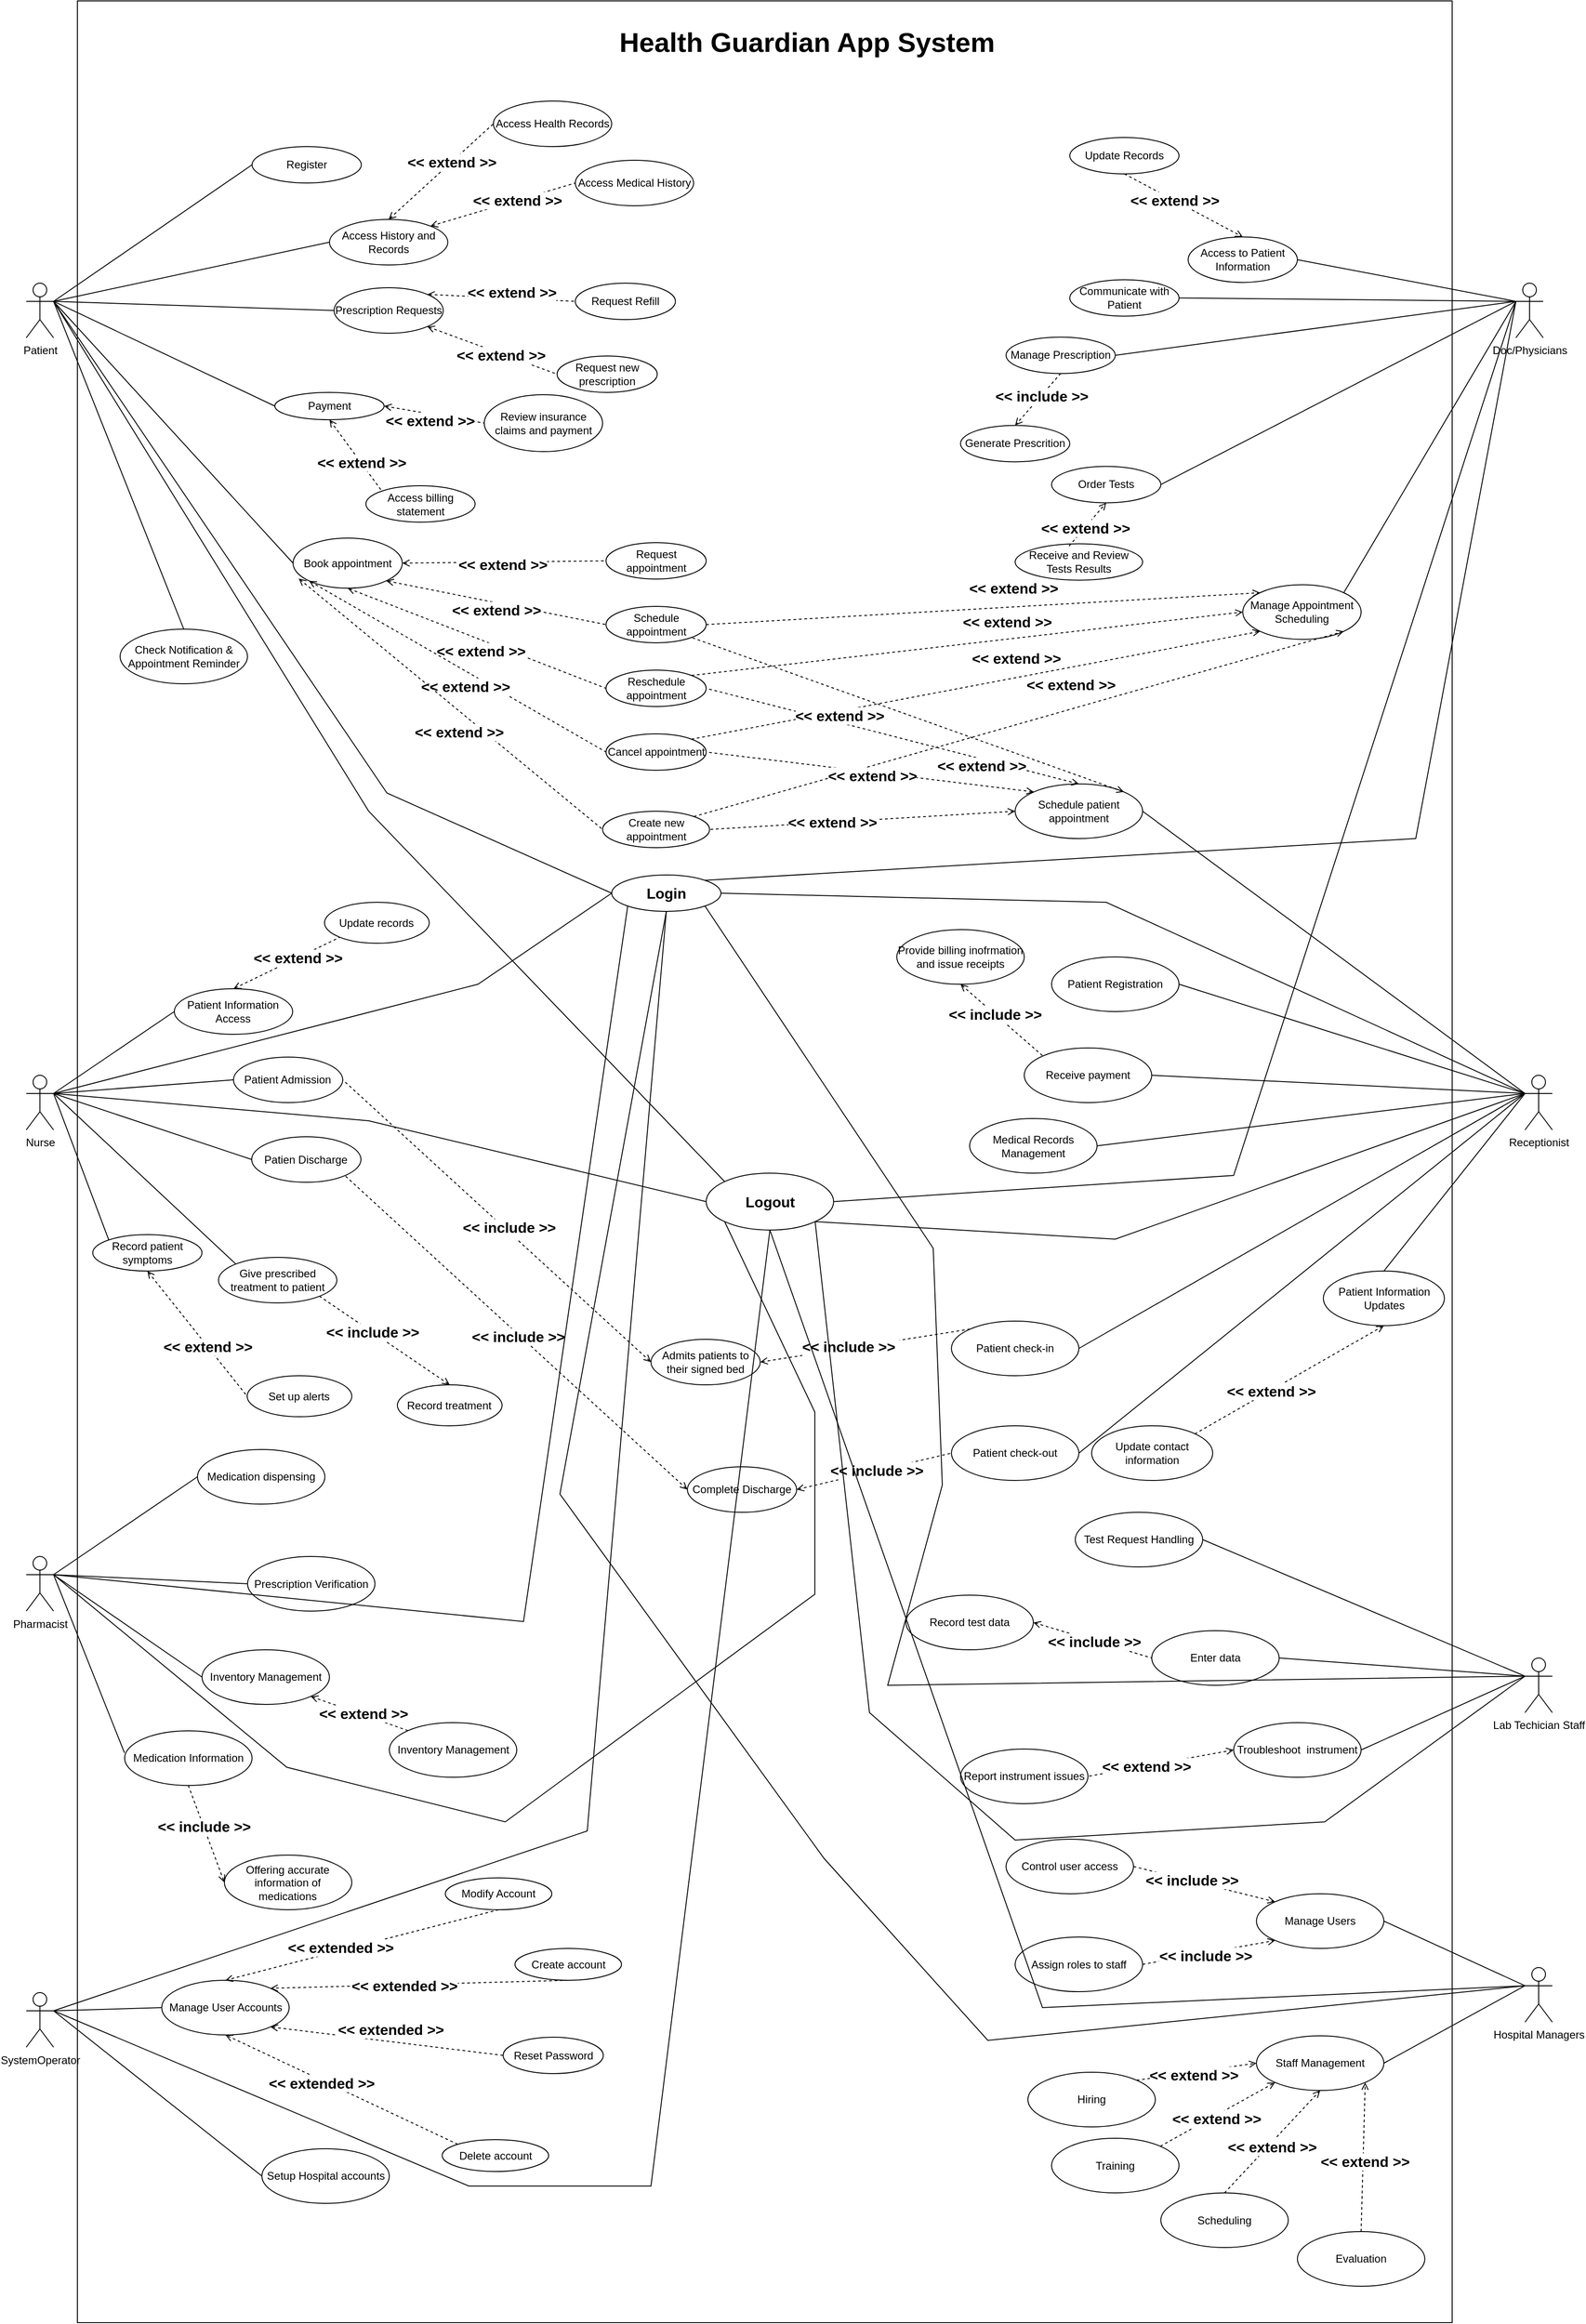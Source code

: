 <mxfile version="22.1.11" type="device">
  <diagram name="Page-1" id="UsG_Hdet9PD4ZnRgsw_h">
    <mxGraphModel dx="2336" dy="1954" grid="1" gridSize="10" guides="1" tooltips="1" connect="1" arrows="1" fold="1" page="1" pageScale="1" pageWidth="827" pageHeight="1169" math="0" shadow="0">
      <root>
        <mxCell id="0" />
        <mxCell id="1" parent="0" />
        <mxCell id="9sP5_PO6IDdaQjhql2p2-43" value="" style="rounded=0;whiteSpace=wrap;html=1;" parent="1" vertex="1">
          <mxGeometry x="-520" y="-880" width="1510" height="2550" as="geometry" />
        </mxCell>
        <mxCell id="1z83b8Zoyd066qz08zac-14" value="Hospital Managers" style="shape=umlActor;verticalLabelPosition=bottom;verticalAlign=top;html=1;outlineConnect=0;" parent="1" vertex="1">
          <mxGeometry x="1070" y="1280" width="30" height="60" as="geometry" />
        </mxCell>
        <mxCell id="1z83b8Zoyd066qz08zac-15" value="Doc/Physicians" style="shape=umlActor;verticalLabelPosition=bottom;verticalAlign=top;html=1;outlineConnect=0;flipH=0;" parent="1" vertex="1">
          <mxGeometry x="1060" y="-570" width="30" height="60" as="geometry" />
        </mxCell>
        <mxCell id="1z83b8Zoyd066qz08zac-16" value="Receptionist" style="shape=umlActor;verticalLabelPosition=bottom;verticalAlign=top;html=1;outlineConnect=0;" parent="1" vertex="1">
          <mxGeometry x="1070" y="300" width="30" height="60" as="geometry" />
        </mxCell>
        <mxCell id="1z83b8Zoyd066qz08zac-17" value="Nurse" style="shape=umlActor;verticalLabelPosition=bottom;verticalAlign=top;html=1;outlineConnect=0;flipV=0;flipH=1;direction=east;" parent="1" vertex="1">
          <mxGeometry x="-576.18" y="300" width="30" height="60" as="geometry" />
        </mxCell>
        <mxCell id="1z83b8Zoyd066qz08zac-18" value="Lab Techician Staff" style="shape=umlActor;verticalLabelPosition=bottom;verticalAlign=top;html=1;outlineConnect=0;flipH=1;" parent="1" vertex="1">
          <mxGeometry x="1070" y="940" width="30" height="60" as="geometry" />
        </mxCell>
        <mxCell id="1z83b8Zoyd066qz08zac-19" value="SystemOperator" style="shape=umlActor;verticalLabelPosition=bottom;verticalAlign=top;html=1;outlineConnect=0;flipH=1;" parent="1" vertex="1">
          <mxGeometry x="-576.18" y="1307.5" width="30" height="60" as="geometry" />
        </mxCell>
        <mxCell id="1z83b8Zoyd066qz08zac-20" value="Patient" style="shape=umlActor;verticalLabelPosition=bottom;verticalAlign=top;html=1;outlineConnect=0;" parent="1" vertex="1">
          <mxGeometry x="-576.18" y="-570" width="30" height="60" as="geometry" />
        </mxCell>
        <mxCell id="1z83b8Zoyd066qz08zac-21" value="Pharmacist" style="shape=umlActor;verticalLabelPosition=bottom;verticalAlign=top;html=1;outlineConnect=0;" parent="1" vertex="1">
          <mxGeometry x="-576.18" y="828.5" width="30" height="60" as="geometry" />
        </mxCell>
        <mxCell id="1z83b8Zoyd066qz08zac-26" value="&lt;b&gt;&lt;font style=&quot;font-size: 16px;&quot;&gt;Login&lt;/font&gt;&lt;/b&gt;" style="ellipse;whiteSpace=wrap;html=1;" parent="1" vertex="1">
          <mxGeometry x="66.87" y="80" width="120" height="40" as="geometry" />
        </mxCell>
        <mxCell id="1z83b8Zoyd066qz08zac-27" value="Register" style="ellipse;whiteSpace=wrap;html=1;" parent="1" vertex="1">
          <mxGeometry x="-328.13" y="-720" width="120" height="40" as="geometry" />
        </mxCell>
        <mxCell id="1z83b8Zoyd066qz08zac-30" value="Book appointment" style="ellipse;whiteSpace=wrap;html=1;" parent="1" vertex="1">
          <mxGeometry x="-283.13" y="-290" width="120" height="55" as="geometry" />
        </mxCell>
        <mxCell id="1z83b8Zoyd066qz08zac-31" value="Access History and Records" style="ellipse;whiteSpace=wrap;html=1;" parent="1" vertex="1">
          <mxGeometry x="-243.13" y="-640" width="130" height="50" as="geometry" />
        </mxCell>
        <mxCell id="1z83b8Zoyd066qz08zac-32" value="Prescription Requests" style="ellipse;whiteSpace=wrap;html=1;" parent="1" vertex="1">
          <mxGeometry x="-238.13" y="-565" width="120" height="50" as="geometry" />
        </mxCell>
        <mxCell id="1z83b8Zoyd066qz08zac-33" value="Payment" style="ellipse;whiteSpace=wrap;html=1;" parent="1" vertex="1">
          <mxGeometry x="-303.13" y="-450" width="120" height="30" as="geometry" />
        </mxCell>
        <mxCell id="1z83b8Zoyd066qz08zac-35" value="Check Notification &amp;amp; Appointment Reminder" style="ellipse;whiteSpace=wrap;html=1;" parent="1" vertex="1">
          <mxGeometry x="-473.13" y="-190" width="140" height="60" as="geometry" />
        </mxCell>
        <mxCell id="1z83b8Zoyd066qz08zac-43" value="Communicate with Patient" style="ellipse;whiteSpace=wrap;html=1;flipH=1;flipV=0;" parent="1" vertex="1">
          <mxGeometry x="570" y="-573.78" width="120" height="40" as="geometry" />
        </mxCell>
        <mxCell id="1z83b8Zoyd066qz08zac-45" value="Access to Patient Information" style="ellipse;whiteSpace=wrap;html=1;flipH=0;flipV=1;" parent="1" vertex="1">
          <mxGeometry x="700" y="-620.78" width="120" height="50" as="geometry" />
        </mxCell>
        <mxCell id="1z83b8Zoyd066qz08zac-46" value="Manage Appointment Scheduling" style="ellipse;whiteSpace=wrap;html=1;flipH=1;flipV=0;" parent="1" vertex="1">
          <mxGeometry x="760" y="-238.78" width="130" height="60" as="geometry" />
        </mxCell>
        <mxCell id="1z83b8Zoyd066qz08zac-48" value="Order Tests" style="ellipse;whiteSpace=wrap;html=1;flipH=1;flipV=0;" parent="1" vertex="1">
          <mxGeometry x="550" y="-368.78" width="120" height="40" as="geometry" />
        </mxCell>
        <mxCell id="1z83b8Zoyd066qz08zac-49" value="Manage Prescription" style="ellipse;whiteSpace=wrap;html=1;flipH=1;flipV=0;" parent="1" vertex="1">
          <mxGeometry x="500" y="-510.78" width="120" height="40" as="geometry" />
        </mxCell>
        <mxCell id="1z83b8Zoyd066qz08zac-57" value="Patient Information Access" style="ellipse;whiteSpace=wrap;html=1;flipV=0;flipH=0;direction=east;" parent="1" vertex="1">
          <mxGeometry x="-413.55" y="205" width="130" height="50" as="geometry" />
        </mxCell>
        <mxCell id="1z83b8Zoyd066qz08zac-58" value="Patient Admission" style="ellipse;whiteSpace=wrap;html=1;flipV=0;flipH=0;direction=east;" parent="1" vertex="1">
          <mxGeometry x="-348.55" y="280" width="120" height="50" as="geometry" />
        </mxCell>
        <mxCell id="1z83b8Zoyd066qz08zac-59" value="Give prescribed treatment to patient" style="ellipse;whiteSpace=wrap;html=1;flipV=0;flipH=0;direction=east;" parent="1" vertex="1">
          <mxGeometry x="-365" y="500" width="130" height="50" as="geometry" />
        </mxCell>
        <mxCell id="1z83b8Zoyd066qz08zac-60" value="Record patient symptoms" style="ellipse;whiteSpace=wrap;html=1;flipV=0;flipH=0;direction=east;" parent="1" vertex="1">
          <mxGeometry x="-503.13" y="475" width="120" height="40" as="geometry" />
        </mxCell>
        <mxCell id="1z83b8Zoyd066qz08zac-65" value="Manage Users" style="ellipse;whiteSpace=wrap;html=1;" parent="1" vertex="1">
          <mxGeometry x="775" y="1199" width="140" height="60" as="geometry" />
        </mxCell>
        <mxCell id="1z83b8Zoyd066qz08zac-66" value="Staff Management" style="ellipse;whiteSpace=wrap;html=1;" parent="1" vertex="1">
          <mxGeometry x="775" y="1355" width="140" height="60" as="geometry" />
        </mxCell>
        <mxCell id="1z83b8Zoyd066qz08zac-71" value="Setup Hospital accounts" style="ellipse;whiteSpace=wrap;html=1;" parent="1" vertex="1">
          <mxGeometry x="-317.37" y="1479" width="140" height="60" as="geometry" />
        </mxCell>
        <mxCell id="1z83b8Zoyd066qz08zac-72" value="Manage User Accounts" style="ellipse;whiteSpace=wrap;html=1;" parent="1" vertex="1">
          <mxGeometry x="-427.37" y="1294" width="140" height="60" as="geometry" />
        </mxCell>
        <mxCell id="1z83b8Zoyd066qz08zac-78" value="Enter data" style="ellipse;whiteSpace=wrap;html=1;flipH=0;flipV=1;direction=west;" parent="1" vertex="1">
          <mxGeometry x="660" y="910" width="140" height="60" as="geometry" />
        </mxCell>
        <mxCell id="1z83b8Zoyd066qz08zac-79" value="Troubleshoot&amp;nbsp; instrument" style="ellipse;whiteSpace=wrap;html=1;flipH=1;direction=west;" parent="1" vertex="1">
          <mxGeometry x="750" y="1011" width="140" height="60" as="geometry" />
        </mxCell>
        <mxCell id="1z83b8Zoyd066qz08zac-80" value="Test Request Handling" style="ellipse;whiteSpace=wrap;html=1;flipH=1;direction=west;" parent="1" vertex="1">
          <mxGeometry x="576" y="780" width="140" height="60" as="geometry" />
        </mxCell>
        <mxCell id="1z83b8Zoyd066qz08zac-83" value="Patient Registration" style="ellipse;whiteSpace=wrap;html=1;" parent="1" vertex="1">
          <mxGeometry x="550" y="170" width="140" height="60" as="geometry" />
        </mxCell>
        <mxCell id="1z83b8Zoyd066qz08zac-86" value="Schedule patient appointment" style="ellipse;whiteSpace=wrap;html=1;" parent="1" vertex="1">
          <mxGeometry x="510" y="-20" width="140" height="60" as="geometry" />
        </mxCell>
        <mxCell id="1z83b8Zoyd066qz08zac-87" value="Patient check-in" style="ellipse;whiteSpace=wrap;html=1;" parent="1" vertex="1">
          <mxGeometry x="440" y="570" width="140" height="60" as="geometry" />
        </mxCell>
        <mxCell id="1z83b8Zoyd066qz08zac-88" value="Medical Records Management" style="ellipse;whiteSpace=wrap;html=1;" parent="1" vertex="1">
          <mxGeometry x="460" y="347.5" width="140" height="60" as="geometry" />
        </mxCell>
        <mxCell id="1z83b8Zoyd066qz08zac-89" value="Receive payment" style="ellipse;whiteSpace=wrap;html=1;" parent="1" vertex="1">
          <mxGeometry x="520" y="270" width="140" height="60" as="geometry" />
        </mxCell>
        <mxCell id="1z83b8Zoyd066qz08zac-90" value="Patient Information Updates" style="ellipse;whiteSpace=wrap;html=1;" parent="1" vertex="1">
          <mxGeometry x="848.5" y="515" width="133" height="60" as="geometry" />
        </mxCell>
        <mxCell id="1z83b8Zoyd066qz08zac-93" value="Medication dispensing" style="ellipse;whiteSpace=wrap;html=1;" parent="1" vertex="1">
          <mxGeometry x="-388.13" y="711" width="140" height="60" as="geometry" />
        </mxCell>
        <mxCell id="1z83b8Zoyd066qz08zac-94" value="Prescription Verification" style="ellipse;whiteSpace=wrap;html=1;" parent="1" vertex="1">
          <mxGeometry x="-333.13" y="828.5" width="140" height="60" as="geometry" />
        </mxCell>
        <mxCell id="1z83b8Zoyd066qz08zac-95" value="Inventory Management" style="ellipse;whiteSpace=wrap;html=1;" parent="1" vertex="1">
          <mxGeometry x="-383.13" y="931" width="140" height="60" as="geometry" />
        </mxCell>
        <mxCell id="1z83b8Zoyd066qz08zac-96" value="Medication Information" style="ellipse;whiteSpace=wrap;html=1;" parent="1" vertex="1">
          <mxGeometry x="-468.13" y="1020" width="140" height="60" as="geometry" />
        </mxCell>
        <mxCell id="1z83b8Zoyd066qz08zac-104" value="" style="endArrow=none;html=1;rounded=0;entryX=0;entryY=0.5;entryDx=0;entryDy=0;exitX=1;exitY=0.333;exitDx=0;exitDy=0;exitPerimeter=0;" parent="1" source="1z83b8Zoyd066qz08zac-20" target="1z83b8Zoyd066qz08zac-27" edge="1">
          <mxGeometry width="50" height="50" relative="1" as="geometry">
            <mxPoint x="-483.13" y="-540" as="sourcePoint" />
            <mxPoint x="-373.13" y="-740" as="targetPoint" />
          </mxGeometry>
        </mxCell>
        <mxCell id="1z83b8Zoyd066qz08zac-105" value="" style="endArrow=none;html=1;rounded=0;entryX=0;entryY=0.5;entryDx=0;entryDy=0;exitX=1;exitY=0.333;exitDx=0;exitDy=0;exitPerimeter=0;" parent="1" source="1z83b8Zoyd066qz08zac-20" target="1z83b8Zoyd066qz08zac-30" edge="1">
          <mxGeometry width="50" height="50" relative="1" as="geometry">
            <mxPoint x="-493.13" y="-540" as="sourcePoint" />
            <mxPoint x="-263.13" y="-700" as="targetPoint" />
          </mxGeometry>
        </mxCell>
        <mxCell id="1z83b8Zoyd066qz08zac-106" value="" style="endArrow=none;html=1;rounded=0;entryX=0;entryY=0.5;entryDx=0;entryDy=0;exitX=1;exitY=0.333;exitDx=0;exitDy=0;exitPerimeter=0;" parent="1" source="1z83b8Zoyd066qz08zac-20" target="1z83b8Zoyd066qz08zac-31" edge="1">
          <mxGeometry width="50" height="50" relative="1" as="geometry">
            <mxPoint x="-493.13" y="-540" as="sourcePoint" />
            <mxPoint x="-203.13" y="-655" as="targetPoint" />
          </mxGeometry>
        </mxCell>
        <mxCell id="1z83b8Zoyd066qz08zac-107" value="" style="endArrow=none;html=1;rounded=0;entryX=0;entryY=0.5;entryDx=0;entryDy=0;exitX=1;exitY=0.333;exitDx=0;exitDy=0;exitPerimeter=0;" parent="1" source="1z83b8Zoyd066qz08zac-20" target="1z83b8Zoyd066qz08zac-32" edge="1">
          <mxGeometry width="50" height="50" relative="1" as="geometry">
            <mxPoint x="-493.13" y="-540" as="sourcePoint" />
            <mxPoint x="-203.13" y="-605" as="targetPoint" />
          </mxGeometry>
        </mxCell>
        <mxCell id="1z83b8Zoyd066qz08zac-108" value="" style="endArrow=none;html=1;rounded=0;entryX=0;entryY=0.5;entryDx=0;entryDy=0;exitX=1;exitY=0.333;exitDx=0;exitDy=0;exitPerimeter=0;" parent="1" source="1z83b8Zoyd066qz08zac-20" target="1z83b8Zoyd066qz08zac-33" edge="1">
          <mxGeometry width="50" height="50" relative="1" as="geometry">
            <mxPoint x="-513.13" y="-540" as="sourcePoint" />
            <mxPoint x="-213.13" y="-555" as="targetPoint" />
          </mxGeometry>
        </mxCell>
        <mxCell id="1z83b8Zoyd066qz08zac-109" value="" style="endArrow=none;html=1;rounded=0;entryX=0.5;entryY=0;entryDx=0;entryDy=0;exitX=1;exitY=0.333;exitDx=0;exitDy=0;exitPerimeter=0;" parent="1" source="1z83b8Zoyd066qz08zac-20" target="1z83b8Zoyd066qz08zac-35" edge="1">
          <mxGeometry width="50" height="50" relative="1" as="geometry">
            <mxPoint x="-493.13" y="-500" as="sourcePoint" />
            <mxPoint x="-253.13" y="-505" as="targetPoint" />
          </mxGeometry>
        </mxCell>
        <mxCell id="1z83b8Zoyd066qz08zac-111" value="" style="endArrow=none;html=1;rounded=0;entryX=0;entryY=0.5;entryDx=0;entryDy=0;exitX=1;exitY=0.333;exitDx=0;exitDy=0;exitPerimeter=0;" parent="1" source="1z83b8Zoyd066qz08zac-21" target="1z83b8Zoyd066qz08zac-93" edge="1">
          <mxGeometry width="50" height="50" relative="1" as="geometry">
            <mxPoint x="-355" y="877.5" as="sourcePoint" />
            <mxPoint x="-275" y="707.5" as="targetPoint" />
          </mxGeometry>
        </mxCell>
        <mxCell id="1z83b8Zoyd066qz08zac-112" value="" style="endArrow=none;html=1;rounded=0;entryX=0;entryY=0.5;entryDx=0;entryDy=0;exitX=1;exitY=0.333;exitDx=0;exitDy=0;exitPerimeter=0;" parent="1" source="1z83b8Zoyd066qz08zac-21" target="1z83b8Zoyd066qz08zac-94" edge="1">
          <mxGeometry width="50" height="50" relative="1" as="geometry">
            <mxPoint x="-355" y="877.5" as="sourcePoint" />
            <mxPoint x="-155" y="777.5" as="targetPoint" />
          </mxGeometry>
        </mxCell>
        <mxCell id="1z83b8Zoyd066qz08zac-113" value="" style="endArrow=none;html=1;rounded=0;entryX=0;entryY=0.5;entryDx=0;entryDy=0;exitX=1;exitY=0.333;exitDx=0;exitDy=0;exitPerimeter=0;" parent="1" source="1z83b8Zoyd066qz08zac-21" target="1z83b8Zoyd066qz08zac-95" edge="1">
          <mxGeometry width="50" height="50" relative="1" as="geometry">
            <mxPoint x="-355" y="877.5" as="sourcePoint" />
            <mxPoint x="-75" y="887.5" as="targetPoint" />
          </mxGeometry>
        </mxCell>
        <mxCell id="1z83b8Zoyd066qz08zac-114" value="" style="endArrow=none;html=1;rounded=0;entryX=-0.001;entryY=0.404;entryDx=0;entryDy=0;exitX=1;exitY=0.333;exitDx=0;exitDy=0;exitPerimeter=0;entryPerimeter=0;" parent="1" source="1z83b8Zoyd066qz08zac-21" target="1z83b8Zoyd066qz08zac-96" edge="1">
          <mxGeometry width="50" height="50" relative="1" as="geometry">
            <mxPoint x="-355" y="877.5" as="sourcePoint" />
            <mxPoint x="-135" y="971.5" as="targetPoint" />
          </mxGeometry>
        </mxCell>
        <mxCell id="1z83b8Zoyd066qz08zac-118" value="" style="endArrow=none;html=1;rounded=0;exitX=1;exitY=0.5;exitDx=0;exitDy=0;entryX=0;entryY=0.333;entryDx=0;entryDy=0;entryPerimeter=0;" parent="1" source="1z83b8Zoyd066qz08zac-45" target="1z83b8Zoyd066qz08zac-15" edge="1">
          <mxGeometry width="50" height="50" relative="1" as="geometry">
            <mxPoint x="1863" y="-632.78" as="sourcePoint" />
            <mxPoint x="1943" y="-437.78" as="targetPoint" />
          </mxGeometry>
        </mxCell>
        <mxCell id="1z83b8Zoyd066qz08zac-119" value="" style="endArrow=none;html=1;rounded=0;entryX=0;entryY=0.333;entryDx=0;entryDy=0;entryPerimeter=0;exitX=1;exitY=0;exitDx=0;exitDy=0;" parent="1" source="1z83b8Zoyd066qz08zac-46" target="1z83b8Zoyd066qz08zac-15" edge="1">
          <mxGeometry width="50" height="50" relative="1" as="geometry">
            <mxPoint x="1763" y="-597.78" as="sourcePoint" />
            <mxPoint x="1963" y="-437.78" as="targetPoint" />
          </mxGeometry>
        </mxCell>
        <mxCell id="1z83b8Zoyd066qz08zac-120" value="" style="endArrow=none;html=1;rounded=0;entryX=0;entryY=0.333;entryDx=0;entryDy=0;entryPerimeter=0;exitX=1;exitY=0.5;exitDx=0;exitDy=0;" parent="1" source="1z83b8Zoyd066qz08zac-49" target="1z83b8Zoyd066qz08zac-15" edge="1">
          <mxGeometry width="50" height="50" relative="1" as="geometry">
            <mxPoint x="1793" y="-677.78" as="sourcePoint" />
            <mxPoint x="1963" y="-437.78" as="targetPoint" />
          </mxGeometry>
        </mxCell>
        <mxCell id="1z83b8Zoyd066qz08zac-121" value="" style="endArrow=none;html=1;rounded=0;entryX=0;entryY=0.333;entryDx=0;entryDy=0;entryPerimeter=0;exitX=1;exitY=0.5;exitDx=0;exitDy=0;" parent="1" source="1z83b8Zoyd066qz08zac-48" target="1z83b8Zoyd066qz08zac-15" edge="1">
          <mxGeometry width="50" height="50" relative="1" as="geometry">
            <mxPoint x="1783" y="-467.78" as="sourcePoint" />
            <mxPoint x="1963" y="-437.78" as="targetPoint" />
          </mxGeometry>
        </mxCell>
        <mxCell id="1z83b8Zoyd066qz08zac-122" value="" style="endArrow=none;html=1;rounded=0;exitX=1;exitY=0.5;exitDx=0;exitDy=0;entryX=0;entryY=0.333;entryDx=0;entryDy=0;entryPerimeter=0;" parent="1" source="1z83b8Zoyd066qz08zac-43" target="1z83b8Zoyd066qz08zac-15" edge="1">
          <mxGeometry width="50" height="50" relative="1" as="geometry">
            <mxPoint x="1793" y="-457.78" as="sourcePoint" />
            <mxPoint x="1963" y="-457.78" as="targetPoint" />
          </mxGeometry>
        </mxCell>
        <mxCell id="1z83b8Zoyd066qz08zac-125" value="" style="endArrow=none;html=1;rounded=0;exitX=0;exitY=0.5;exitDx=0;exitDy=0;entryX=0;entryY=0.333;entryDx=0;entryDy=0;entryPerimeter=0;" parent="1" source="1z83b8Zoyd066qz08zac-57" target="1z83b8Zoyd066qz08zac-17" edge="1">
          <mxGeometry width="50" height="50" relative="1" as="geometry">
            <mxPoint x="-427.63" y="85.24" as="sourcePoint" />
            <mxPoint x="-347.63" y="195.24" as="targetPoint" />
          </mxGeometry>
        </mxCell>
        <mxCell id="1z83b8Zoyd066qz08zac-126" value="" style="endArrow=none;html=1;rounded=0;exitX=0;exitY=0;exitDx=0;exitDy=0;entryX=0;entryY=0.333;entryDx=0;entryDy=0;entryPerimeter=0;" parent="1" source="1z83b8Zoyd066qz08zac-59" target="1z83b8Zoyd066qz08zac-17" edge="1">
          <mxGeometry width="50" height="50" relative="1" as="geometry">
            <mxPoint x="-527.63" y="125.24" as="sourcePoint" />
            <mxPoint x="-347.63" y="195.24" as="targetPoint" />
          </mxGeometry>
        </mxCell>
        <mxCell id="1z83b8Zoyd066qz08zac-127" value="" style="endArrow=none;html=1;rounded=0;exitX=0;exitY=0;exitDx=0;exitDy=0;entryX=0;entryY=0.333;entryDx=0;entryDy=0;entryPerimeter=0;" parent="1" source="1z83b8Zoyd066qz08zac-60" target="1z83b8Zoyd066qz08zac-17" edge="1">
          <mxGeometry width="50" height="50" relative="1" as="geometry">
            <mxPoint x="-597.63" y="175.24" as="sourcePoint" />
            <mxPoint x="-347.63" y="195.24" as="targetPoint" />
          </mxGeometry>
        </mxCell>
        <mxCell id="1z83b8Zoyd066qz08zac-128" value="" style="endArrow=none;html=1;rounded=0;exitX=0;exitY=0.5;exitDx=0;exitDy=0;entryX=0;entryY=0.333;entryDx=0;entryDy=0;entryPerimeter=0;" parent="1" source="1z83b8Zoyd066qz08zac-58" target="1z83b8Zoyd066qz08zac-17" edge="1">
          <mxGeometry width="50" height="50" relative="1" as="geometry">
            <mxPoint x="-557.63" y="240.24" as="sourcePoint" />
            <mxPoint x="-347.63" y="195.24" as="targetPoint" />
          </mxGeometry>
        </mxCell>
        <mxCell id="1z83b8Zoyd066qz08zac-130" value="" style="endArrow=none;html=1;rounded=0;exitX=0;exitY=0.5;exitDx=0;exitDy=0;entryX=0;entryY=0.333;entryDx=0;entryDy=0;entryPerimeter=0;" parent="1" source="1z83b8Zoyd066qz08zac-71" target="1z83b8Zoyd066qz08zac-19" edge="1">
          <mxGeometry width="50" height="50" relative="1" as="geometry">
            <mxPoint x="-317.63" y="1362.5" as="sourcePoint" />
            <mxPoint x="-217.63" y="1482.5" as="targetPoint" />
          </mxGeometry>
        </mxCell>
        <mxCell id="1z83b8Zoyd066qz08zac-131" value="" style="endArrow=none;html=1;rounded=0;exitX=0;exitY=0.5;exitDx=0;exitDy=0;entryX=0;entryY=0.333;entryDx=0;entryDy=0;entryPerimeter=0;" parent="1" source="1z83b8Zoyd066qz08zac-72" target="1z83b8Zoyd066qz08zac-19" edge="1">
          <mxGeometry width="50" height="50" relative="1" as="geometry">
            <mxPoint x="-307.63" y="1372.5" as="sourcePoint" />
            <mxPoint x="-207.63" y="1492.5" as="targetPoint" />
          </mxGeometry>
        </mxCell>
        <mxCell id="1z83b8Zoyd066qz08zac-135" value="" style="endArrow=none;html=1;rounded=0;exitX=1;exitY=0.5;exitDx=0;exitDy=0;entryX=0;entryY=0.333;entryDx=0;entryDy=0;entryPerimeter=0;" parent="1" source="1z83b8Zoyd066qz08zac-65" target="1z83b8Zoyd066qz08zac-14" edge="1">
          <mxGeometry width="50" height="50" relative="1" as="geometry">
            <mxPoint x="727" y="1229" as="sourcePoint" />
            <mxPoint x="794" y="1309" as="targetPoint" />
          </mxGeometry>
        </mxCell>
        <mxCell id="1z83b8Zoyd066qz08zac-136" value="" style="endArrow=none;html=1;rounded=0;exitX=1;exitY=0.5;exitDx=0;exitDy=0;entryX=0;entryY=0.333;entryDx=0;entryDy=0;entryPerimeter=0;" parent="1" source="1z83b8Zoyd066qz08zac-66" target="1z83b8Zoyd066qz08zac-14" edge="1">
          <mxGeometry width="50" height="50" relative="1" as="geometry">
            <mxPoint x="737" y="1239" as="sourcePoint" />
            <mxPoint x="804" y="1319" as="targetPoint" />
          </mxGeometry>
        </mxCell>
        <mxCell id="1z83b8Zoyd066qz08zac-138" value="" style="endArrow=none;html=1;rounded=0;exitX=1;exitY=0.333;exitDx=0;exitDy=0;entryX=0;entryY=0.5;entryDx=0;entryDy=0;exitPerimeter=0;" parent="1" source="1z83b8Zoyd066qz08zac-18" target="1z83b8Zoyd066qz08zac-78" edge="1">
          <mxGeometry width="50" height="50" relative="1" as="geometry">
            <mxPoint x="910" y="955" as="sourcePoint" />
            <mxPoint x="1050" y="865" as="targetPoint" />
          </mxGeometry>
        </mxCell>
        <mxCell id="1z83b8Zoyd066qz08zac-139" value="" style="endArrow=none;html=1;rounded=0;exitX=1;exitY=0.333;exitDx=0;exitDy=0;entryX=0;entryY=0.5;entryDx=0;entryDy=0;exitPerimeter=0;" parent="1" source="1z83b8Zoyd066qz08zac-18" target="1z83b8Zoyd066qz08zac-79" edge="1">
          <mxGeometry width="50" height="50" relative="1" as="geometry">
            <mxPoint x="910" y="955" as="sourcePoint" />
            <mxPoint x="1140" y="945" as="targetPoint" />
          </mxGeometry>
        </mxCell>
        <mxCell id="1z83b8Zoyd066qz08zac-140" value="" style="endArrow=none;html=1;rounded=0;entryX=0;entryY=0.5;entryDx=0;entryDy=0;exitX=1;exitY=0.333;exitDx=0;exitDy=0;exitPerimeter=0;" parent="1" source="1z83b8Zoyd066qz08zac-18" target="1z83b8Zoyd066qz08zac-80" edge="1">
          <mxGeometry width="50" height="50" relative="1" as="geometry">
            <mxPoint x="900" y="945" as="sourcePoint" />
            <mxPoint x="1140" y="1035" as="targetPoint" />
          </mxGeometry>
        </mxCell>
        <mxCell id="1z83b8Zoyd066qz08zac-141" value="" style="endArrow=none;html=1;rounded=0;exitX=0;exitY=0.333;exitDx=0;exitDy=0;entryX=1;entryY=0.5;entryDx=0;entryDy=0;exitPerimeter=0;" parent="1" source="1z83b8Zoyd066qz08zac-16" target="1z83b8Zoyd066qz08zac-83" edge="1">
          <mxGeometry width="50" height="50" relative="1" as="geometry">
            <mxPoint x="890" y="375" as="sourcePoint" />
            <mxPoint x="1060" y="285" as="targetPoint" />
          </mxGeometry>
        </mxCell>
        <mxCell id="1z83b8Zoyd066qz08zac-143" value="" style="endArrow=none;html=1;rounded=0;exitX=0;exitY=0.333;exitDx=0;exitDy=0;entryX=1;entryY=0.5;entryDx=0;entryDy=0;exitPerimeter=0;" parent="1" source="1z83b8Zoyd066qz08zac-16" target="1z83b8Zoyd066qz08zac-86" edge="1">
          <mxGeometry width="50" height="50" relative="1" as="geometry">
            <mxPoint x="910" y="485" as="sourcePoint" />
            <mxPoint x="1200" y="455" as="targetPoint" />
          </mxGeometry>
        </mxCell>
        <mxCell id="1z83b8Zoyd066qz08zac-144" value="" style="endArrow=none;html=1;rounded=0;exitX=0;exitY=0.333;exitDx=0;exitDy=0;exitPerimeter=0;entryX=1;entryY=0.5;entryDx=0;entryDy=0;" parent="1" source="1z83b8Zoyd066qz08zac-16" target="1z83b8Zoyd066qz08zac-87" edge="1">
          <mxGeometry width="50" height="50" relative="1" as="geometry">
            <mxPoint x="910" y="485" as="sourcePoint" />
            <mxPoint x="750" y="520" as="targetPoint" />
          </mxGeometry>
        </mxCell>
        <mxCell id="1z83b8Zoyd066qz08zac-145" value="" style="endArrow=none;html=1;rounded=0;exitX=0;exitY=0.333;exitDx=0;exitDy=0;entryX=1;entryY=0.5;entryDx=0;entryDy=0;exitPerimeter=0;" parent="1" source="1z83b8Zoyd066qz08zac-16" target="1z83b8Zoyd066qz08zac-88" edge="1">
          <mxGeometry width="50" height="50" relative="1" as="geometry">
            <mxPoint x="895" y="495" as="sourcePoint" />
            <mxPoint x="1220" y="625" as="targetPoint" />
          </mxGeometry>
        </mxCell>
        <mxCell id="1z83b8Zoyd066qz08zac-146" value="" style="endArrow=none;html=1;rounded=0;exitX=0;exitY=0.333;exitDx=0;exitDy=0;entryX=1;entryY=0.5;entryDx=0;entryDy=0;exitPerimeter=0;" parent="1" source="1z83b8Zoyd066qz08zac-16" target="1z83b8Zoyd066qz08zac-89" edge="1">
          <mxGeometry width="50" height="50" relative="1" as="geometry">
            <mxPoint x="895" y="495" as="sourcePoint" />
            <mxPoint x="1170" y="705" as="targetPoint" />
          </mxGeometry>
        </mxCell>
        <mxCell id="1z83b8Zoyd066qz08zac-147" value="" style="endArrow=none;html=1;rounded=0;entryX=0.5;entryY=0;entryDx=0;entryDy=0;exitX=0;exitY=0.333;exitDx=0;exitDy=0;exitPerimeter=0;" parent="1" source="1z83b8Zoyd066qz08zac-16" target="1z83b8Zoyd066qz08zac-90" edge="1">
          <mxGeometry width="50" height="50" relative="1" as="geometry">
            <mxPoint x="900" y="595" as="sourcePoint" />
            <mxPoint x="1130" y="785" as="targetPoint" />
          </mxGeometry>
        </mxCell>
        <mxCell id="BVjcmCBbwz0uoPhI7Mcz-15" value="Reset Password" style="ellipse;whiteSpace=wrap;html=1;" parent="1" vertex="1">
          <mxGeometry x="-52.37" y="1356.5" width="110" height="40" as="geometry" />
        </mxCell>
        <mxCell id="BVjcmCBbwz0uoPhI7Mcz-16" value="Create account" style="ellipse;whiteSpace=wrap;html=1;" parent="1" vertex="1">
          <mxGeometry x="-39.37" y="1259" width="117" height="35" as="geometry" />
        </mxCell>
        <mxCell id="BVjcmCBbwz0uoPhI7Mcz-17" value="" style="endArrow=open;dashed=1;html=1;rounded=0;exitX=0;exitY=0.5;exitDx=0;exitDy=0;endFill=0;entryX=1;entryY=1;entryDx=0;entryDy=0;" parent="1" source="BVjcmCBbwz0uoPhI7Mcz-15" target="1z83b8Zoyd066qz08zac-72" edge="1">
          <mxGeometry width="50" height="50" relative="1" as="geometry">
            <mxPoint x="-135.63" y="1277.5" as="sourcePoint" />
            <mxPoint x="-85.63" y="1227.5" as="targetPoint" />
          </mxGeometry>
        </mxCell>
        <mxCell id="BVjcmCBbwz0uoPhI7Mcz-18" value="&lt;font style=&quot;font-size: 16px;&quot;&gt;&lt;b&gt;&amp;lt;&amp;lt; extended &amp;gt;&amp;gt;&lt;/b&gt;&lt;/font&gt;" style="edgeLabel;html=1;align=center;verticalAlign=middle;resizable=0;points=[];" parent="BVjcmCBbwz0uoPhI7Mcz-17" vertex="1" connectable="0">
          <mxGeometry x="0.101" y="1" relative="1" as="geometry">
            <mxPoint x="17" y="-13" as="offset" />
          </mxGeometry>
        </mxCell>
        <mxCell id="BVjcmCBbwz0uoPhI7Mcz-19" value="" style="endArrow=open;dashed=1;html=1;rounded=0;exitX=0.5;exitY=1;exitDx=0;exitDy=0;entryX=1;entryY=0;entryDx=0;entryDy=0;endFill=0;" parent="1" source="BVjcmCBbwz0uoPhI7Mcz-16" target="1z83b8Zoyd066qz08zac-72" edge="1">
          <mxGeometry width="50" height="50" relative="1" as="geometry">
            <mxPoint x="-78.63" y="1301.5" as="sourcePoint" />
            <mxPoint x="34.37" y="1316.5" as="targetPoint" />
          </mxGeometry>
        </mxCell>
        <mxCell id="BVjcmCBbwz0uoPhI7Mcz-20" value="&lt;b&gt;&lt;font style=&quot;font-size: 16px;&quot;&gt;&amp;lt;&amp;lt; extended &amp;gt;&amp;gt;&lt;/font&gt;&lt;/b&gt;" style="edgeLabel;html=1;align=center;verticalAlign=middle;resizable=0;points=[];" parent="BVjcmCBbwz0uoPhI7Mcz-19" vertex="1" connectable="0">
          <mxGeometry x="0.101" y="1" relative="1" as="geometry">
            <mxPoint as="offset" />
          </mxGeometry>
        </mxCell>
        <mxCell id="BVjcmCBbwz0uoPhI7Mcz-44" value="Hiring" style="ellipse;whiteSpace=wrap;html=1;" parent="1" vertex="1">
          <mxGeometry x="524" y="1395" width="140" height="60" as="geometry" />
        </mxCell>
        <mxCell id="BVjcmCBbwz0uoPhI7Mcz-45" value="Evaluation" style="ellipse;whiteSpace=wrap;html=1;" parent="1" vertex="1">
          <mxGeometry x="820" y="1570" width="140" height="60" as="geometry" />
        </mxCell>
        <mxCell id="BVjcmCBbwz0uoPhI7Mcz-46" value="" style="endArrow=open;dashed=1;html=1;rounded=0;exitX=0.5;exitY=0;exitDx=0;exitDy=0;entryX=1;entryY=1;entryDx=0;entryDy=0;startArrow=none;startFill=0;endFill=0;" parent="1" source="BVjcmCBbwz0uoPhI7Mcz-45" target="1z83b8Zoyd066qz08zac-66" edge="1">
          <mxGeometry width="50" height="50" relative="1" as="geometry">
            <mxPoint x="724" y="1489" as="sourcePoint" />
            <mxPoint x="774" y="1439" as="targetPoint" />
          </mxGeometry>
        </mxCell>
        <mxCell id="BVjcmCBbwz0uoPhI7Mcz-50" value="&lt;b style=&quot;border-color: var(--border-color);&quot;&gt;&lt;font style=&quot;border-color: var(--border-color); font-size: 16px;&quot;&gt;&amp;lt;&amp;lt; extend &amp;gt;&amp;gt;&lt;/font&gt;&lt;/b&gt;" style="edgeLabel;html=1;align=center;verticalAlign=middle;resizable=0;points=[];" parent="BVjcmCBbwz0uoPhI7Mcz-46" vertex="1" connectable="0">
          <mxGeometry x="-0.054" y="-2" relative="1" as="geometry">
            <mxPoint as="offset" />
          </mxGeometry>
        </mxCell>
        <mxCell id="BVjcmCBbwz0uoPhI7Mcz-47" value="" style="endArrow=open;dashed=1;html=1;rounded=0;exitX=1;exitY=0;exitDx=0;exitDy=0;entryX=0;entryY=0.5;entryDx=0;entryDy=0;startArrow=none;startFill=0;endFill=0;" parent="1" source="BVjcmCBbwz0uoPhI7Mcz-44" target="1z83b8Zoyd066qz08zac-66" edge="1">
          <mxGeometry width="50" height="50" relative="1" as="geometry">
            <mxPoint x="624" y="1491" as="sourcePoint" />
            <mxPoint x="664" y="1427" as="targetPoint" />
          </mxGeometry>
        </mxCell>
        <mxCell id="BVjcmCBbwz0uoPhI7Mcz-49" value="&lt;b&gt;&lt;font style=&quot;font-size: 16px;&quot;&gt;&amp;lt;&amp;lt; extend &amp;gt;&amp;gt;&lt;/font&gt;&lt;/b&gt;" style="edgeLabel;html=1;align=center;verticalAlign=middle;resizable=0;points=[];" parent="BVjcmCBbwz0uoPhI7Mcz-47" vertex="1" connectable="0">
          <mxGeometry x="-0.052" y="-2" relative="1" as="geometry">
            <mxPoint y="1" as="offset" />
          </mxGeometry>
        </mxCell>
        <mxCell id="BVjcmCBbwz0uoPhI7Mcz-51" value="Update records" style="ellipse;whiteSpace=wrap;html=1;flipV=0;flipH=0;direction=east;" parent="1" vertex="1">
          <mxGeometry x="-248.55" y="110" width="115" height="45" as="geometry" />
        </mxCell>
        <mxCell id="BVjcmCBbwz0uoPhI7Mcz-52" value="" style="endArrow=none;dashed=1;html=1;rounded=0;exitX=0.5;exitY=0;exitDx=0;exitDy=0;entryX=0;entryY=1;entryDx=0;entryDy=0;startArrow=open;startFill=0;" parent="1" source="1z83b8Zoyd066qz08zac-57" target="BVjcmCBbwz0uoPhI7Mcz-51" edge="1">
          <mxGeometry width="50" height="50" relative="1" as="geometry">
            <mxPoint x="32.37" y="350" as="sourcePoint" />
            <mxPoint x="82.37" y="300" as="targetPoint" />
          </mxGeometry>
        </mxCell>
        <mxCell id="BVjcmCBbwz0uoPhI7Mcz-55" value="&lt;font style=&quot;font-size: 16px;&quot;&gt;&lt;b&gt;&amp;lt;&amp;lt; extend &amp;gt;&amp;gt;&lt;/b&gt;&lt;/font&gt;" style="edgeLabel;html=1;align=center;verticalAlign=middle;resizable=0;points=[];" parent="BVjcmCBbwz0uoPhI7Mcz-52" vertex="1" connectable="0">
          <mxGeometry x="0.199" relative="1" as="geometry">
            <mxPoint as="offset" />
          </mxGeometry>
        </mxCell>
        <mxCell id="BVjcmCBbwz0uoPhI7Mcz-56" value="Admits patients to their signed bed" style="ellipse;whiteSpace=wrap;html=1;flipV=0;flipH=0;direction=east;" parent="1" vertex="1">
          <mxGeometry x="110" y="590" width="120" height="50" as="geometry" />
        </mxCell>
        <mxCell id="BVjcmCBbwz0uoPhI7Mcz-57" value="Complete Discharge" style="ellipse;whiteSpace=wrap;html=1;flipV=0;flipH=0;direction=east;" parent="1" vertex="1">
          <mxGeometry x="150.0" y="730" width="120" height="50" as="geometry" />
        </mxCell>
        <mxCell id="BVjcmCBbwz0uoPhI7Mcz-58" value="" style="endArrow=none;dashed=1;html=1;rounded=0;exitX=0;exitY=0.5;exitDx=0;exitDy=0;entryX=1;entryY=0.5;entryDx=0;entryDy=0;startArrow=open;startFill=0;" parent="1" source="BVjcmCBbwz0uoPhI7Mcz-56" target="1z83b8Zoyd066qz08zac-58" edge="1">
          <mxGeometry width="50" height="50" relative="1" as="geometry">
            <mxPoint x="742.37" y="370" as="sourcePoint" />
            <mxPoint x="692.37" y="420" as="targetPoint" />
          </mxGeometry>
        </mxCell>
        <mxCell id="BVjcmCBbwz0uoPhI7Mcz-60" value="Text" style="edgeLabel;html=1;align=center;verticalAlign=middle;resizable=0;points=[];" parent="BVjcmCBbwz0uoPhI7Mcz-58" vertex="1" connectable="0">
          <mxGeometry x="-0.084" relative="1" as="geometry">
            <mxPoint as="offset" />
          </mxGeometry>
        </mxCell>
        <mxCell id="BVjcmCBbwz0uoPhI7Mcz-61" value="&lt;b&gt;&lt;font style=&quot;font-size: 16px;&quot;&gt;&amp;lt;&amp;lt; include &amp;gt;&amp;gt;&lt;/font&gt;&lt;/b&gt;" style="edgeLabel;html=1;align=center;verticalAlign=middle;resizable=0;points=[];" parent="BVjcmCBbwz0uoPhI7Mcz-58" vertex="1" connectable="0">
          <mxGeometry x="-0.061" y="-4" relative="1" as="geometry">
            <mxPoint as="offset" />
          </mxGeometry>
        </mxCell>
        <mxCell id="BVjcmCBbwz0uoPhI7Mcz-59" value="" style="endArrow=none;dashed=1;html=1;rounded=0;exitX=0;exitY=0.5;exitDx=0;exitDy=0;entryX=1;entryY=1;entryDx=0;entryDy=0;startArrow=open;startFill=0;" parent="1" source="BVjcmCBbwz0uoPhI7Mcz-57" target="rhURFDJnw8EIfbN3_FGS-71" edge="1">
          <mxGeometry width="50" height="50" relative="1" as="geometry">
            <mxPoint x="62.37" y="325" as="sourcePoint" />
            <mxPoint x="15.37" y="338" as="targetPoint" />
          </mxGeometry>
        </mxCell>
        <mxCell id="BVjcmCBbwz0uoPhI7Mcz-62" value="&lt;b style=&quot;border-color: var(--border-color);&quot;&gt;&lt;font style=&quot;border-color: var(--border-color); font-size: 16px;&quot;&gt;&amp;lt;&amp;lt; include &amp;gt;&amp;gt;&lt;/font&gt;&lt;/b&gt;" style="edgeLabel;html=1;align=center;verticalAlign=middle;resizable=0;points=[];" parent="BVjcmCBbwz0uoPhI7Mcz-59" vertex="1" connectable="0">
          <mxGeometry x="-0.015" y="2" relative="1" as="geometry">
            <mxPoint as="offset" />
          </mxGeometry>
        </mxCell>
        <mxCell id="BVjcmCBbwz0uoPhI7Mcz-63" value="" style="endArrow=none;dashed=1;html=1;rounded=0;exitX=1;exitY=0.5;exitDx=0;exitDy=0;entryX=0;entryY=0;entryDx=0;entryDy=0;startArrow=open;startFill=0;" parent="1" source="BVjcmCBbwz0uoPhI7Mcz-56" target="1z83b8Zoyd066qz08zac-87" edge="1">
          <mxGeometry width="50" height="50" relative="1" as="geometry">
            <mxPoint x="430" y="600" as="sourcePoint" />
            <mxPoint x="480" y="550" as="targetPoint" />
          </mxGeometry>
        </mxCell>
        <mxCell id="BVjcmCBbwz0uoPhI7Mcz-64" value="&lt;b&gt;&lt;font style=&quot;font-size: 16px;&quot;&gt;&amp;lt;&amp;lt; include &amp;gt;&amp;gt;&amp;nbsp;&lt;/font&gt;&lt;/b&gt;" style="edgeLabel;html=1;align=center;verticalAlign=middle;resizable=0;points=[];" parent="BVjcmCBbwz0uoPhI7Mcz-63" vertex="1" connectable="0">
          <mxGeometry x="-0.143" y="2" relative="1" as="geometry">
            <mxPoint as="offset" />
          </mxGeometry>
        </mxCell>
        <mxCell id="BVjcmCBbwz0uoPhI7Mcz-65" value="" style="endArrow=none;dashed=1;html=1;rounded=0;exitX=1;exitY=0.5;exitDx=0;exitDy=0;entryX=0;entryY=0.5;entryDx=0;entryDy=0;startArrow=open;startFill=0;" parent="1" source="BVjcmCBbwz0uoPhI7Mcz-57" target="rhURFDJnw8EIfbN3_FGS-74" edge="1">
          <mxGeometry width="50" height="50" relative="1" as="geometry">
            <mxPoint x="410" y="680" as="sourcePoint" />
            <mxPoint x="460" y="630" as="targetPoint" />
          </mxGeometry>
        </mxCell>
        <mxCell id="BVjcmCBbwz0uoPhI7Mcz-66" value="&lt;b style=&quot;border-color: var(--border-color);&quot;&gt;&lt;font style=&quot;border-color: var(--border-color); font-size: 16px;&quot;&gt;&amp;lt;&amp;lt; include &amp;gt;&amp;gt;&amp;nbsp;&lt;/font&gt;&lt;/b&gt;" style="edgeLabel;html=1;align=center;verticalAlign=middle;resizable=0;points=[];" parent="BVjcmCBbwz0uoPhI7Mcz-65" vertex="1" connectable="0">
          <mxGeometry x="0.057" relative="1" as="geometry">
            <mxPoint as="offset" />
          </mxGeometry>
        </mxCell>
        <mxCell id="_hXfsHDAOl1Z4PIqX4aa-5" value="" style="endArrow=open;dashed=1;html=1;rounded=0;exitX=0.5;exitY=1;exitDx=0;exitDy=0;endFill=0;entryX=0.5;entryY=0;entryDx=0;entryDy=0;" parent="1" source="1z83b8Zoyd066qz08zac-49" target="_hXfsHDAOl1Z4PIqX4aa-6" edge="1">
          <mxGeometry width="50" height="50" relative="1" as="geometry">
            <mxPoint x="755" y="-305.78" as="sourcePoint" />
            <mxPoint x="863" y="-305.78" as="targetPoint" />
          </mxGeometry>
        </mxCell>
        <mxCell id="_hXfsHDAOl1Z4PIqX4aa-7" value="&lt;b&gt;&lt;font style=&quot;font-size: 16px;&quot;&gt;&amp;lt;&amp;lt; include &amp;gt;&amp;gt;&lt;/font&gt;&lt;/b&gt;" style="edgeLabel;html=1;align=center;verticalAlign=middle;resizable=0;points=[];" parent="_hXfsHDAOl1Z4PIqX4aa-5" vertex="1" connectable="0">
          <mxGeometry x="-0.158" relative="1" as="geometry">
            <mxPoint as="offset" />
          </mxGeometry>
        </mxCell>
        <mxCell id="_hXfsHDAOl1Z4PIqX4aa-6" value="Generate Prescrition" style="ellipse;whiteSpace=wrap;html=1;flipH=1;flipV=0;" parent="1" vertex="1">
          <mxGeometry x="450" y="-413.78" width="120" height="40" as="geometry" />
        </mxCell>
        <mxCell id="_hXfsHDAOl1Z4PIqX4aa-11" value="" style="endArrow=open;dashed=1;html=1;rounded=0;exitX=1;exitY=0;exitDx=0;exitDy=0;endFill=0;entryX=1;entryY=1;entryDx=0;entryDy=0;" parent="1" source="rhURFDJnw8EIfbN3_FGS-101" target="1z83b8Zoyd066qz08zac-46" edge="1">
          <mxGeometry width="50" height="50" relative="1" as="geometry">
            <mxPoint x="555" y="-1073" as="sourcePoint" />
            <mxPoint x="480" y="-720" as="targetPoint" />
          </mxGeometry>
        </mxCell>
        <mxCell id="_hXfsHDAOl1Z4PIqX4aa-12" value="&lt;b&gt;&lt;font style=&quot;font-size: 16px;&quot;&gt;&amp;lt;&amp;lt; extend &amp;gt;&amp;gt;&lt;/font&gt;&lt;/b&gt;" style="edgeLabel;html=1;align=center;verticalAlign=middle;resizable=0;points=[];" parent="_hXfsHDAOl1Z4PIqX4aa-11" vertex="1" connectable="0">
          <mxGeometry x="-0.158" relative="1" as="geometry">
            <mxPoint x="113" y="-59" as="offset" />
          </mxGeometry>
        </mxCell>
        <mxCell id="rhURFDJnw8EIfbN3_FGS-4" value="Access Health Records" style="ellipse;whiteSpace=wrap;html=1;" parent="1" vertex="1">
          <mxGeometry x="-63.13" y="-770" width="130" height="50" as="geometry" />
        </mxCell>
        <mxCell id="rhURFDJnw8EIfbN3_FGS-5" value="Access Medical History" style="ellipse;whiteSpace=wrap;html=1;" parent="1" vertex="1">
          <mxGeometry x="26.87" y="-705" width="130" height="50" as="geometry" />
        </mxCell>
        <mxCell id="rhURFDJnw8EIfbN3_FGS-7" value="" style="endArrow=none;dashed=1;html=1;rounded=0;exitX=0.5;exitY=0;exitDx=0;exitDy=0;startArrow=open;startFill=0;entryX=0;entryY=0.5;entryDx=0;entryDy=0;" parent="1" edge="1">
          <mxGeometry width="50" height="50" relative="1" as="geometry">
            <mxPoint x="-178.13" y="-640" as="sourcePoint" />
            <mxPoint x="-63.13" y="-745" as="targetPoint" />
          </mxGeometry>
        </mxCell>
        <mxCell id="rhURFDJnw8EIfbN3_FGS-8" value="&lt;font style=&quot;font-size: 16px;&quot;&gt;&lt;b&gt;&amp;lt;&amp;lt; extend &amp;gt;&amp;gt;&lt;/b&gt;&lt;/font&gt;" style="edgeLabel;html=1;align=center;verticalAlign=middle;resizable=0;points=[];" parent="rhURFDJnw8EIfbN3_FGS-7" vertex="1" connectable="0">
          <mxGeometry x="0.199" relative="1" as="geometry">
            <mxPoint as="offset" />
          </mxGeometry>
        </mxCell>
        <mxCell id="rhURFDJnw8EIfbN3_FGS-9" value="" style="endArrow=none;dashed=1;html=1;rounded=0;exitX=1;exitY=0;exitDx=0;exitDy=0;startArrow=open;startFill=0;entryX=0;entryY=0.5;entryDx=0;entryDy=0;" parent="1" source="1z83b8Zoyd066qz08zac-31" target="rhURFDJnw8EIfbN3_FGS-5" edge="1">
          <mxGeometry width="50" height="50" relative="1" as="geometry">
            <mxPoint x="-33.13" y="-485" as="sourcePoint" />
            <mxPoint x="81.87" y="-590" as="targetPoint" />
          </mxGeometry>
        </mxCell>
        <mxCell id="rhURFDJnw8EIfbN3_FGS-10" value="&lt;font style=&quot;font-size: 16px;&quot;&gt;&lt;b&gt;&amp;lt;&amp;lt; extend &amp;gt;&amp;gt;&lt;/b&gt;&lt;/font&gt;" style="edgeLabel;html=1;align=center;verticalAlign=middle;resizable=0;points=[];" parent="rhURFDJnw8EIfbN3_FGS-9" vertex="1" connectable="0">
          <mxGeometry x="0.199" relative="1" as="geometry">
            <mxPoint as="offset" />
          </mxGeometry>
        </mxCell>
        <mxCell id="rhURFDJnw8EIfbN3_FGS-11" value="Request Refill" style="ellipse;whiteSpace=wrap;html=1;" parent="1" vertex="1">
          <mxGeometry x="26.87" y="-570" width="110" height="40" as="geometry" />
        </mxCell>
        <mxCell id="rhURFDJnw8EIfbN3_FGS-12" value="Request new prescription" style="ellipse;whiteSpace=wrap;html=1;" parent="1" vertex="1">
          <mxGeometry x="6.87" y="-490" width="110" height="40" as="geometry" />
        </mxCell>
        <mxCell id="rhURFDJnw8EIfbN3_FGS-13" value="" style="endArrow=none;dashed=1;html=1;rounded=0;exitX=1;exitY=0;exitDx=0;exitDy=0;startArrow=open;startFill=0;entryX=0;entryY=0.5;entryDx=0;entryDy=0;" parent="1" source="1z83b8Zoyd066qz08zac-32" target="rhURFDJnw8EIfbN3_FGS-11" edge="1">
          <mxGeometry width="50" height="50" relative="1" as="geometry">
            <mxPoint x="-122.13" y="-623" as="sourcePoint" />
            <mxPoint x="36.87" y="-670" as="targetPoint" />
          </mxGeometry>
        </mxCell>
        <mxCell id="rhURFDJnw8EIfbN3_FGS-14" value="&lt;font style=&quot;font-size: 16px;&quot;&gt;&lt;b&gt;&amp;lt;&amp;lt; extend &amp;gt;&amp;gt;&lt;/b&gt;&lt;/font&gt;" style="edgeLabel;html=1;align=center;verticalAlign=middle;resizable=0;points=[];" parent="rhURFDJnw8EIfbN3_FGS-13" vertex="1" connectable="0">
          <mxGeometry x="0.199" relative="1" as="geometry">
            <mxPoint x="-5" y="-7" as="offset" />
          </mxGeometry>
        </mxCell>
        <mxCell id="rhURFDJnw8EIfbN3_FGS-15" value="" style="endArrow=none;dashed=1;html=1;rounded=0;exitX=1;exitY=1;exitDx=0;exitDy=0;startArrow=open;startFill=0;entryX=0;entryY=0.5;entryDx=0;entryDy=0;" parent="1" source="1z83b8Zoyd066qz08zac-32" target="rhURFDJnw8EIfbN3_FGS-12" edge="1">
          <mxGeometry width="50" height="50" relative="1" as="geometry">
            <mxPoint x="-126.13" y="-548" as="sourcePoint" />
            <mxPoint x="-13.13" y="-540" as="targetPoint" />
          </mxGeometry>
        </mxCell>
        <mxCell id="rhURFDJnw8EIfbN3_FGS-16" value="&lt;font style=&quot;font-size: 16px;&quot;&gt;&lt;b&gt;&amp;lt;&amp;lt; extend &amp;gt;&amp;gt;&lt;/b&gt;&lt;/font&gt;" style="edgeLabel;html=1;align=center;verticalAlign=middle;resizable=0;points=[];" parent="rhURFDJnw8EIfbN3_FGS-15" vertex="1" connectable="0">
          <mxGeometry x="0.199" relative="1" as="geometry">
            <mxPoint x="-5" as="offset" />
          </mxGeometry>
        </mxCell>
        <mxCell id="rhURFDJnw8EIfbN3_FGS-18" value="&lt;span style=&quot;background-color: rgb(255, 255, 255);&quot;&gt;Request appointment&lt;/span&gt;" style="ellipse;whiteSpace=wrap;html=1;" parent="1" vertex="1">
          <mxGeometry x="60.62" y="-285" width="110" height="40" as="geometry" />
        </mxCell>
        <mxCell id="rhURFDJnw8EIfbN3_FGS-19" value="Cancel appointment" style="ellipse;whiteSpace=wrap;html=1;" parent="1" vertex="1">
          <mxGeometry x="60.62" y="-75" width="110" height="40" as="geometry" />
        </mxCell>
        <mxCell id="rhURFDJnw8EIfbN3_FGS-20" value="Schedule appointment" style="ellipse;whiteSpace=wrap;html=1;" parent="1" vertex="1">
          <mxGeometry x="60.62" y="-215" width="110" height="40" as="geometry" />
        </mxCell>
        <mxCell id="rhURFDJnw8EIfbN3_FGS-21" value="Reschedule appointment" style="ellipse;whiteSpace=wrap;html=1;" parent="1" vertex="1">
          <mxGeometry x="60.62" y="-145" width="110" height="40" as="geometry" />
        </mxCell>
        <mxCell id="rhURFDJnw8EIfbN3_FGS-24" value="" style="endArrow=none;dashed=1;html=1;rounded=0;exitX=1;exitY=0.5;exitDx=0;exitDy=0;startArrow=open;startFill=0;entryX=0;entryY=0.5;entryDx=0;entryDy=0;" parent="1" source="1z83b8Zoyd066qz08zac-30" target="rhURFDJnw8EIfbN3_FGS-18" edge="1">
          <mxGeometry width="50" height="50" relative="1" as="geometry">
            <mxPoint x="457.87" y="-643" as="sourcePoint" />
            <mxPoint x="616.87" y="-690" as="targetPoint" />
          </mxGeometry>
        </mxCell>
        <mxCell id="rhURFDJnw8EIfbN3_FGS-25" value="&lt;font style=&quot;font-size: 16px;&quot;&gt;&lt;b&gt;&amp;lt;&amp;lt; extend &amp;gt;&amp;gt;&lt;/b&gt;&lt;/font&gt;" style="edgeLabel;html=1;align=center;verticalAlign=middle;resizable=0;points=[];" parent="rhURFDJnw8EIfbN3_FGS-24" vertex="1" connectable="0">
          <mxGeometry x="0.199" relative="1" as="geometry">
            <mxPoint x="-24" y="3" as="offset" />
          </mxGeometry>
        </mxCell>
        <mxCell id="rhURFDJnw8EIfbN3_FGS-32" value="Review insurance claims and payment" style="ellipse;whiteSpace=wrap;html=1;" parent="1" vertex="1">
          <mxGeometry x="-73.13" y="-447.5" width="130" height="62.5" as="geometry" />
        </mxCell>
        <mxCell id="rhURFDJnw8EIfbN3_FGS-36" value="Access billing statement" style="ellipse;whiteSpace=wrap;html=1;" parent="1" vertex="1">
          <mxGeometry x="-203.13" y="-347.5" width="120" height="40" as="geometry" />
        </mxCell>
        <mxCell id="rhURFDJnw8EIfbN3_FGS-38" value="" style="endArrow=none;dashed=1;html=1;rounded=0;exitX=0.5;exitY=1;exitDx=0;exitDy=0;startArrow=open;startFill=0;entryX=0;entryY=0;entryDx=0;entryDy=0;" parent="1" source="1z83b8Zoyd066qz08zac-33" target="rhURFDJnw8EIfbN3_FGS-36" edge="1">
          <mxGeometry width="50" height="50" relative="1" as="geometry">
            <mxPoint x="-300.13" y="-384" as="sourcePoint" />
            <mxPoint x="-316.13" y="-260" as="targetPoint" />
          </mxGeometry>
        </mxCell>
        <mxCell id="rhURFDJnw8EIfbN3_FGS-39" value="&lt;font style=&quot;font-size: 16px;&quot;&gt;&lt;b&gt;&amp;lt;&amp;lt; extend &amp;gt;&amp;gt;&lt;/b&gt;&lt;/font&gt;" style="edgeLabel;html=1;align=center;verticalAlign=middle;resizable=0;points=[];" parent="rhURFDJnw8EIfbN3_FGS-38" vertex="1" connectable="0">
          <mxGeometry x="0.199" relative="1" as="geometry">
            <mxPoint as="offset" />
          </mxGeometry>
        </mxCell>
        <mxCell id="rhURFDJnw8EIfbN3_FGS-40" value="" style="endArrow=none;dashed=1;html=1;rounded=0;exitX=1;exitY=0.5;exitDx=0;exitDy=0;startArrow=open;startFill=0;entryX=0;entryY=0.5;entryDx=0;entryDy=0;" parent="1" source="1z83b8Zoyd066qz08zac-33" target="rhURFDJnw8EIfbN3_FGS-32" edge="1">
          <mxGeometry width="50" height="50" relative="1" as="geometry">
            <mxPoint x="-288.13" y="-160" as="sourcePoint" />
            <mxPoint x="-235.13" y="-104" as="targetPoint" />
          </mxGeometry>
        </mxCell>
        <mxCell id="rhURFDJnw8EIfbN3_FGS-41" value="&lt;font style=&quot;font-size: 16px;&quot;&gt;&lt;b&gt;&amp;lt;&amp;lt; extend &amp;gt;&amp;gt;&lt;/b&gt;&lt;/font&gt;" style="edgeLabel;html=1;align=center;verticalAlign=middle;resizable=0;points=[];" parent="rhURFDJnw8EIfbN3_FGS-40" vertex="1" connectable="0">
          <mxGeometry x="0.199" relative="1" as="geometry">
            <mxPoint x="-16" y="4" as="offset" />
          </mxGeometry>
        </mxCell>
        <mxCell id="rhURFDJnw8EIfbN3_FGS-46" value="Update Records" style="ellipse;whiteSpace=wrap;html=1;flipH=0;flipV=0;" parent="1" vertex="1">
          <mxGeometry x="570" y="-730" width="120" height="40" as="geometry" />
        </mxCell>
        <mxCell id="rhURFDJnw8EIfbN3_FGS-49" value="" style="endArrow=open;dashed=1;html=1;rounded=0;exitX=0.5;exitY=1;exitDx=0;exitDy=0;endFill=0;entryX=0.5;entryY=0;entryDx=0;entryDy=0;" parent="1" source="rhURFDJnw8EIfbN3_FGS-46" target="1z83b8Zoyd066qz08zac-45" edge="1">
          <mxGeometry width="50" height="50" relative="1" as="geometry">
            <mxPoint x="1070" y="-405.78" as="sourcePoint" />
            <mxPoint x="987" y="-410.78" as="targetPoint" />
          </mxGeometry>
        </mxCell>
        <mxCell id="rhURFDJnw8EIfbN3_FGS-50" value="&lt;b&gt;&lt;font style=&quot;font-size: 16px;&quot;&gt;&amp;lt;&amp;lt; extend &amp;gt;&amp;gt;&lt;/font&gt;&lt;/b&gt;" style="edgeLabel;html=1;align=center;verticalAlign=middle;resizable=0;points=[];" parent="rhURFDJnw8EIfbN3_FGS-49" vertex="1" connectable="0">
          <mxGeometry x="-0.158" relative="1" as="geometry">
            <mxPoint as="offset" />
          </mxGeometry>
        </mxCell>
        <mxCell id="rhURFDJnw8EIfbN3_FGS-56" value="Receive and Review Tests Results" style="ellipse;whiteSpace=wrap;html=1;flipH=1;flipV=0;" parent="1" vertex="1">
          <mxGeometry x="510" y="-283.78" width="140" height="40" as="geometry" />
        </mxCell>
        <mxCell id="rhURFDJnw8EIfbN3_FGS-59" value="" style="endArrow=open;dashed=1;html=1;rounded=0;exitX=0.577;exitY=0.063;exitDx=0;exitDy=0;endFill=0;entryX=0.5;entryY=1;entryDx=0;entryDy=0;exitPerimeter=0;" parent="1" source="rhURFDJnw8EIfbN3_FGS-56" target="1z83b8Zoyd066qz08zac-48" edge="1">
          <mxGeometry width="50" height="50" relative="1" as="geometry">
            <mxPoint x="1030" y="-245.78" as="sourcePoint" />
            <mxPoint x="955" y="-295.78" as="targetPoint" />
          </mxGeometry>
        </mxCell>
        <mxCell id="rhURFDJnw8EIfbN3_FGS-60" value="&lt;b&gt;&lt;font style=&quot;font-size: 16px;&quot;&gt;&amp;lt;&amp;lt; extend &amp;gt;&amp;gt;&lt;/font&gt;&lt;/b&gt;" style="edgeLabel;html=1;align=center;verticalAlign=middle;resizable=0;points=[];" parent="rhURFDJnw8EIfbN3_FGS-59" vertex="1" connectable="0">
          <mxGeometry x="-0.158" relative="1" as="geometry">
            <mxPoint as="offset" />
          </mxGeometry>
        </mxCell>
        <mxCell id="rhURFDJnw8EIfbN3_FGS-65" value="Set up alerts" style="ellipse;whiteSpace=wrap;html=1;flipV=0;flipH=0;direction=east;" parent="1" vertex="1">
          <mxGeometry x="-333.55" y="630" width="115" height="45" as="geometry" />
        </mxCell>
        <mxCell id="rhURFDJnw8EIfbN3_FGS-66" value="" style="endArrow=none;dashed=1;html=1;rounded=0;exitX=0.5;exitY=1;exitDx=0;exitDy=0;entryX=0;entryY=0.5;entryDx=0;entryDy=0;startArrow=open;startFill=0;" parent="1" source="1z83b8Zoyd066qz08zac-60" target="rhURFDJnw8EIfbN3_FGS-65" edge="1">
          <mxGeometry width="50" height="50" relative="1" as="geometry">
            <mxPoint x="-197.63" y="260" as="sourcePoint" />
            <mxPoint x="-133.63" y="178" as="targetPoint" />
          </mxGeometry>
        </mxCell>
        <mxCell id="rhURFDJnw8EIfbN3_FGS-67" value="&lt;font style=&quot;font-size: 16px;&quot;&gt;&lt;b&gt;&amp;lt;&amp;lt; extend &amp;gt;&amp;gt;&lt;/b&gt;&lt;/font&gt;" style="edgeLabel;html=1;align=center;verticalAlign=middle;resizable=0;points=[];" parent="rhURFDJnw8EIfbN3_FGS-66" vertex="1" connectable="0">
          <mxGeometry x="0.199" relative="1" as="geometry">
            <mxPoint as="offset" />
          </mxGeometry>
        </mxCell>
        <mxCell id="rhURFDJnw8EIfbN3_FGS-68" value="Record treatment" style="ellipse;whiteSpace=wrap;html=1;flipV=0;flipH=0;direction=east;" parent="1" vertex="1">
          <mxGeometry x="-168.55" y="640" width="115" height="45" as="geometry" />
        </mxCell>
        <mxCell id="rhURFDJnw8EIfbN3_FGS-69" value="" style="endArrow=none;dashed=1;html=1;rounded=0;exitX=0.5;exitY=0;exitDx=0;exitDy=0;entryX=1;entryY=1;entryDx=0;entryDy=0;startArrow=open;startFill=0;" parent="1" source="rhURFDJnw8EIfbN3_FGS-68" target="1z83b8Zoyd066qz08zac-59" edge="1">
          <mxGeometry width="50" height="50" relative="1" as="geometry">
            <mxPoint x="-237.63" y="484" as="sourcePoint" />
            <mxPoint x="-119.63" y="555" as="targetPoint" />
          </mxGeometry>
        </mxCell>
        <mxCell id="rhURFDJnw8EIfbN3_FGS-70" value="&lt;font style=&quot;font-size: 16px;&quot;&gt;&lt;b&gt;&amp;lt;&amp;lt; include &amp;gt;&amp;gt;&lt;/b&gt;&lt;/font&gt;" style="edgeLabel;html=1;align=center;verticalAlign=middle;resizable=0;points=[];" parent="rhURFDJnw8EIfbN3_FGS-69" vertex="1" connectable="0">
          <mxGeometry x="0.199" relative="1" as="geometry">
            <mxPoint as="offset" />
          </mxGeometry>
        </mxCell>
        <mxCell id="rhURFDJnw8EIfbN3_FGS-71" value="Patien Discharge" style="ellipse;whiteSpace=wrap;html=1;flipV=0;flipH=0;direction=east;" parent="1" vertex="1">
          <mxGeometry x="-328.55" y="367.5" width="120" height="50" as="geometry" />
        </mxCell>
        <mxCell id="rhURFDJnw8EIfbN3_FGS-73" value="" style="endArrow=none;html=1;rounded=0;exitX=0;exitY=0.5;exitDx=0;exitDy=0;entryX=0;entryY=0.333;entryDx=0;entryDy=0;entryPerimeter=0;" parent="1" source="rhURFDJnw8EIfbN3_FGS-71" target="1z83b8Zoyd066qz08zac-17" edge="1">
          <mxGeometry width="50" height="50" relative="1" as="geometry">
            <mxPoint x="-269.63" y="315" as="sourcePoint" />
            <mxPoint x="-357.63" y="330" as="targetPoint" />
          </mxGeometry>
        </mxCell>
        <mxCell id="rhURFDJnw8EIfbN3_FGS-74" value="Patient check-out" style="ellipse;whiteSpace=wrap;html=1;" parent="1" vertex="1">
          <mxGeometry x="440" y="685" width="140" height="60" as="geometry" />
        </mxCell>
        <mxCell id="rhURFDJnw8EIfbN3_FGS-75" value="" style="endArrow=none;html=1;rounded=0;entryX=1;entryY=0.5;entryDx=0;entryDy=0;exitX=0;exitY=0.333;exitDx=0;exitDy=0;exitPerimeter=0;" parent="1" source="1z83b8Zoyd066qz08zac-16" target="rhURFDJnw8EIfbN3_FGS-74" edge="1">
          <mxGeometry width="50" height="50" relative="1" as="geometry">
            <mxPoint x="883.333" y="320" as="sourcePoint" />
            <mxPoint x="680" y="470" as="targetPoint" />
          </mxGeometry>
        </mxCell>
        <mxCell id="rhURFDJnw8EIfbN3_FGS-78" value="Control user access" style="ellipse;whiteSpace=wrap;html=1;" parent="1" vertex="1">
          <mxGeometry x="500" y="1139" width="140" height="60" as="geometry" />
        </mxCell>
        <mxCell id="rhURFDJnw8EIfbN3_FGS-79" value="Assign roles to staff" style="ellipse;whiteSpace=wrap;html=1;" parent="1" vertex="1">
          <mxGeometry x="510" y="1246.5" width="140" height="60" as="geometry" />
        </mxCell>
        <mxCell id="rhURFDJnw8EIfbN3_FGS-80" value="" style="endArrow=open;dashed=1;html=1;rounded=0;entryX=0;entryY=0;entryDx=0;entryDy=0;startArrow=none;startFill=0;endFill=0;exitX=1;exitY=0.5;exitDx=0;exitDy=0;" parent="1" source="rhURFDJnw8EIfbN3_FGS-78" target="1z83b8Zoyd066qz08zac-65" edge="1">
          <mxGeometry width="50" height="50" relative="1" as="geometry">
            <mxPoint x="533" y="1230" as="sourcePoint" />
            <mxPoint x="619" y="1417" as="targetPoint" />
          </mxGeometry>
        </mxCell>
        <mxCell id="rhURFDJnw8EIfbN3_FGS-81" value="&lt;b&gt;&lt;font style=&quot;font-size: 16px;&quot;&gt;&amp;lt;&amp;lt; include &amp;gt;&amp;gt;&lt;/font&gt;&lt;/b&gt;" style="edgeLabel;html=1;align=center;verticalAlign=middle;resizable=0;points=[];" parent="rhURFDJnw8EIfbN3_FGS-80" vertex="1" connectable="0">
          <mxGeometry x="-0.052" y="-2" relative="1" as="geometry">
            <mxPoint x="-10" y="-6" as="offset" />
          </mxGeometry>
        </mxCell>
        <mxCell id="rhURFDJnw8EIfbN3_FGS-82" value="" style="endArrow=open;dashed=1;html=1;rounded=0;exitX=1;exitY=0.5;exitDx=0;exitDy=0;entryX=0;entryY=1;entryDx=0;entryDy=0;startArrow=none;startFill=0;endFill=0;" parent="1" source="rhURFDJnw8EIfbN3_FGS-79" target="1z83b8Zoyd066qz08zac-65" edge="1">
          <mxGeometry width="50" height="50" relative="1" as="geometry">
            <mxPoint x="534" y="1489" as="sourcePoint" />
            <mxPoint x="629" y="1427" as="targetPoint" />
          </mxGeometry>
        </mxCell>
        <mxCell id="rhURFDJnw8EIfbN3_FGS-83" value="&lt;b style=&quot;border-color: var(--border-color);&quot;&gt;&lt;font style=&quot;border-color: var(--border-color); font-size: 16px;&quot;&gt;&amp;lt;&amp;lt; include &amp;gt;&amp;gt;&lt;/font&gt;&lt;/b&gt;" style="edgeLabel;html=1;align=center;verticalAlign=middle;resizable=0;points=[];" parent="rhURFDJnw8EIfbN3_FGS-82" vertex="1" connectable="0">
          <mxGeometry x="-0.052" y="-2" relative="1" as="geometry">
            <mxPoint y="1" as="offset" />
          </mxGeometry>
        </mxCell>
        <mxCell id="rhURFDJnw8EIfbN3_FGS-84" value="Training" style="ellipse;whiteSpace=wrap;html=1;" parent="1" vertex="1">
          <mxGeometry x="550" y="1467.5" width="140" height="60" as="geometry" />
        </mxCell>
        <mxCell id="rhURFDJnw8EIfbN3_FGS-85" value="Scheduling" style="ellipse;whiteSpace=wrap;html=1;" parent="1" vertex="1">
          <mxGeometry x="670" y="1527.5" width="140" height="60" as="geometry" />
        </mxCell>
        <mxCell id="rhURFDJnw8EIfbN3_FGS-87" value="" style="endArrow=open;dashed=1;html=1;rounded=0;exitX=1;exitY=0;exitDx=0;exitDy=0;entryX=0;entryY=1;entryDx=0;entryDy=0;startArrow=none;startFill=0;endFill=0;" parent="1" source="rhURFDJnw8EIfbN3_FGS-84" target="1z83b8Zoyd066qz08zac-66" edge="1">
          <mxGeometry width="50" height="50" relative="1" as="geometry">
            <mxPoint x="487" y="1435" as="sourcePoint" />
            <mxPoint x="619" y="1417" as="targetPoint" />
          </mxGeometry>
        </mxCell>
        <mxCell id="rhURFDJnw8EIfbN3_FGS-88" value="&lt;b&gt;&lt;font style=&quot;font-size: 16px;&quot;&gt;&amp;lt;&amp;lt; extend &amp;gt;&amp;gt;&lt;/font&gt;&lt;/b&gt;" style="edgeLabel;html=1;align=center;verticalAlign=middle;resizable=0;points=[];" parent="rhURFDJnw8EIfbN3_FGS-87" vertex="1" connectable="0">
          <mxGeometry x="-0.052" y="-2" relative="1" as="geometry">
            <mxPoint y="1" as="offset" />
          </mxGeometry>
        </mxCell>
        <mxCell id="rhURFDJnw8EIfbN3_FGS-89" value="" style="endArrow=open;dashed=1;html=1;rounded=0;exitX=0.5;exitY=0;exitDx=0;exitDy=0;entryX=0.5;entryY=1;entryDx=0;entryDy=0;startArrow=none;startFill=0;endFill=0;" parent="1" source="rhURFDJnw8EIfbN3_FGS-85" target="1z83b8Zoyd066qz08zac-66" edge="1">
          <mxGeometry width="50" height="50" relative="1" as="geometry">
            <mxPoint x="513" y="1508" as="sourcePoint" />
            <mxPoint x="640" y="1438" as="targetPoint" />
          </mxGeometry>
        </mxCell>
        <mxCell id="rhURFDJnw8EIfbN3_FGS-90" value="&lt;b&gt;&lt;font style=&quot;font-size: 16px;&quot;&gt;&amp;lt;&amp;lt; extend &amp;gt;&amp;gt;&lt;/font&gt;&lt;/b&gt;" style="edgeLabel;html=1;align=center;verticalAlign=middle;resizable=0;points=[];" parent="rhURFDJnw8EIfbN3_FGS-89" vertex="1" connectable="0">
          <mxGeometry x="-0.052" y="-2" relative="1" as="geometry">
            <mxPoint y="1" as="offset" />
          </mxGeometry>
        </mxCell>
        <mxCell id="rhURFDJnw8EIfbN3_FGS-91" value="Inventory Management" style="ellipse;whiteSpace=wrap;html=1;" parent="1" vertex="1">
          <mxGeometry x="-177.37" y="1011" width="140" height="60" as="geometry" />
        </mxCell>
        <mxCell id="rhURFDJnw8EIfbN3_FGS-92" value="" style="endArrow=open;dashed=1;html=1;rounded=0;exitX=0;exitY=0;exitDx=0;exitDy=0;entryX=1;entryY=1;entryDx=0;entryDy=0;startArrow=none;startFill=0;endFill=0;" parent="1" source="rhURFDJnw8EIfbN3_FGS-91" target="1z83b8Zoyd066qz08zac-95" edge="1">
          <mxGeometry width="50" height="50" relative="1" as="geometry">
            <mxPoint x="-117.5" y="1205" as="sourcePoint" />
            <mxPoint x="7.5" y="1135" as="targetPoint" />
          </mxGeometry>
        </mxCell>
        <mxCell id="rhURFDJnw8EIfbN3_FGS-93" value="&lt;b&gt;&lt;font style=&quot;font-size: 16px;&quot;&gt;&amp;lt;&amp;lt; extend &amp;gt;&amp;gt;&lt;/font&gt;&lt;/b&gt;" style="edgeLabel;html=1;align=center;verticalAlign=middle;resizable=0;points=[];" parent="rhURFDJnw8EIfbN3_FGS-92" vertex="1" connectable="0">
          <mxGeometry x="-0.052" y="-2" relative="1" as="geometry">
            <mxPoint y="1" as="offset" />
          </mxGeometry>
        </mxCell>
        <mxCell id="rhURFDJnw8EIfbN3_FGS-94" value="Offering accurate information of medications" style="ellipse;whiteSpace=wrap;html=1;" parent="1" vertex="1">
          <mxGeometry x="-358.55" y="1156.5" width="140" height="60" as="geometry" />
        </mxCell>
        <mxCell id="rhURFDJnw8EIfbN3_FGS-97" value="" style="endArrow=open;dashed=1;html=1;rounded=0;exitX=0.5;exitY=1;exitDx=0;exitDy=0;endFill=0;entryX=0;entryY=0.5;entryDx=0;entryDy=0;" parent="1" source="1z83b8Zoyd066qz08zac-96" target="rhURFDJnw8EIfbN3_FGS-94" edge="1">
          <mxGeometry width="50" height="50" relative="1" as="geometry">
            <mxPoint x="-205" y="1250" as="sourcePoint" />
            <mxPoint x="-195" y="1300" as="targetPoint" />
          </mxGeometry>
        </mxCell>
        <mxCell id="rhURFDJnw8EIfbN3_FGS-98" value="&lt;b&gt;&lt;font style=&quot;font-size: 16px;&quot;&gt;&amp;lt;&amp;lt; include &amp;gt;&amp;gt;&lt;/font&gt;&lt;/b&gt;" style="edgeLabel;html=1;align=center;verticalAlign=middle;resizable=0;points=[];" parent="rhURFDJnw8EIfbN3_FGS-97" vertex="1" connectable="0">
          <mxGeometry x="-0.158" relative="1" as="geometry">
            <mxPoint as="offset" />
          </mxGeometry>
        </mxCell>
        <mxCell id="rhURFDJnw8EIfbN3_FGS-101" value="Create new appointment" style="ellipse;whiteSpace=wrap;html=1;" parent="1" vertex="1">
          <mxGeometry x="56.87" y="10" width="117.5" height="40" as="geometry" />
        </mxCell>
        <mxCell id="rhURFDJnw8EIfbN3_FGS-102" value="" style="endArrow=none;dashed=1;html=1;rounded=0;exitX=0;exitY=0.5;exitDx=0;exitDy=0;entryX=1;entryY=0.5;entryDx=0;entryDy=0;startArrow=open;startFill=0;" parent="1" source="1z83b8Zoyd066qz08zac-86" target="rhURFDJnw8EIfbN3_FGS-101" edge="1">
          <mxGeometry width="50" height="50" relative="1" as="geometry">
            <mxPoint x="432" y="785" as="sourcePoint" />
            <mxPoint x="470" y="903" as="targetPoint" />
          </mxGeometry>
        </mxCell>
        <mxCell id="rhURFDJnw8EIfbN3_FGS-103" value="&lt;font style=&quot;font-size: 16px;&quot;&gt;&lt;b&gt;&amp;lt;&amp;lt; extend &amp;gt;&amp;gt;&lt;/b&gt;&lt;/font&gt;" style="edgeLabel;html=1;align=center;verticalAlign=middle;resizable=0;points=[];" parent="rhURFDJnw8EIfbN3_FGS-102" vertex="1" connectable="0">
          <mxGeometry x="0.199" relative="1" as="geometry">
            <mxPoint as="offset" />
          </mxGeometry>
        </mxCell>
        <mxCell id="rhURFDJnw8EIfbN3_FGS-108" value="Provide billing inofrmation and issue receipts" style="ellipse;whiteSpace=wrap;html=1;" parent="1" vertex="1">
          <mxGeometry x="380" y="140" width="140" height="60" as="geometry" />
        </mxCell>
        <mxCell id="rhURFDJnw8EIfbN3_FGS-109" value="" style="endArrow=none;dashed=1;html=1;rounded=0;exitX=0.5;exitY=1;exitDx=0;exitDy=0;entryX=0;entryY=0;entryDx=0;entryDy=0;startArrow=open;startFill=0;" parent="1" source="rhURFDJnw8EIfbN3_FGS-108" target="1z83b8Zoyd066qz08zac-89" edge="1">
          <mxGeometry width="50" height="50" relative="1" as="geometry">
            <mxPoint x="418.5" y="390" as="sourcePoint" />
            <mxPoint x="358.5" y="294" as="targetPoint" />
          </mxGeometry>
        </mxCell>
        <mxCell id="rhURFDJnw8EIfbN3_FGS-110" value="&lt;b&gt;&lt;font style=&quot;font-size: 16px;&quot;&gt;&amp;lt;&amp;lt; include &amp;gt;&amp;gt;&amp;nbsp;&lt;/font&gt;&lt;/b&gt;" style="edgeLabel;html=1;align=center;verticalAlign=middle;resizable=0;points=[];" parent="rhURFDJnw8EIfbN3_FGS-109" vertex="1" connectable="0">
          <mxGeometry x="-0.143" y="2" relative="1" as="geometry">
            <mxPoint as="offset" />
          </mxGeometry>
        </mxCell>
        <mxCell id="rhURFDJnw8EIfbN3_FGS-111" value="Update contact information" style="ellipse;whiteSpace=wrap;html=1;" parent="1" vertex="1">
          <mxGeometry x="594" y="685" width="133" height="60" as="geometry" />
        </mxCell>
        <mxCell id="rhURFDJnw8EIfbN3_FGS-112" value="" style="endArrow=none;dashed=1;html=1;rounded=0;exitX=0.5;exitY=1;exitDx=0;exitDy=0;entryX=1;entryY=0;entryDx=0;entryDy=0;startArrow=open;startFill=0;" parent="1" source="1z83b8Zoyd066qz08zac-90" target="rhURFDJnw8EIfbN3_FGS-111" edge="1">
          <mxGeometry width="50" height="50" relative="1" as="geometry">
            <mxPoint x="809" y="660.5" as="sourcePoint" />
            <mxPoint x="870" y="779.5" as="targetPoint" />
          </mxGeometry>
        </mxCell>
        <mxCell id="rhURFDJnw8EIfbN3_FGS-113" value="&lt;font style=&quot;font-size: 16px;&quot;&gt;&lt;b&gt;&amp;lt;&amp;lt; extend &amp;gt;&amp;gt;&lt;/b&gt;&lt;/font&gt;" style="edgeLabel;html=1;align=center;verticalAlign=middle;resizable=0;points=[];" parent="rhURFDJnw8EIfbN3_FGS-112" vertex="1" connectable="0">
          <mxGeometry x="0.199" relative="1" as="geometry">
            <mxPoint as="offset" />
          </mxGeometry>
        </mxCell>
        <mxCell id="rhURFDJnw8EIfbN3_FGS-115" value="Record test data" style="ellipse;whiteSpace=wrap;html=1;flipH=0;flipV=1;direction=west;" parent="1" vertex="1">
          <mxGeometry x="390" y="871" width="140" height="60" as="geometry" />
        </mxCell>
        <mxCell id="rhURFDJnw8EIfbN3_FGS-116" value="" style="endArrow=none;dashed=1;html=1;rounded=0;exitX=0;exitY=0.5;exitDx=0;exitDy=0;entryX=1;entryY=0.5;entryDx=0;entryDy=0;startArrow=open;startFill=0;" parent="1" source="rhURFDJnw8EIfbN3_FGS-115" target="1z83b8Zoyd066qz08zac-78" edge="1">
          <mxGeometry width="50" height="50" relative="1" as="geometry">
            <mxPoint x="450" y="855" as="sourcePoint" />
            <mxPoint x="506" y="815" as="targetPoint" />
          </mxGeometry>
        </mxCell>
        <mxCell id="rhURFDJnw8EIfbN3_FGS-117" value="&lt;b style=&quot;border-color: var(--border-color);&quot;&gt;&lt;font style=&quot;border-color: var(--border-color); font-size: 16px;&quot;&gt;&amp;lt;&amp;lt; include &amp;gt;&amp;gt;&amp;nbsp;&lt;/font&gt;&lt;/b&gt;" style="edgeLabel;html=1;align=center;verticalAlign=middle;resizable=0;points=[];" parent="rhURFDJnw8EIfbN3_FGS-116" vertex="1" connectable="0">
          <mxGeometry x="0.057" relative="1" as="geometry">
            <mxPoint as="offset" />
          </mxGeometry>
        </mxCell>
        <mxCell id="rhURFDJnw8EIfbN3_FGS-119" value="Report instrument issues" style="ellipse;whiteSpace=wrap;html=1;flipH=1;direction=west;" parent="1" vertex="1">
          <mxGeometry x="450" y="1040" width="140" height="60" as="geometry" />
        </mxCell>
        <mxCell id="rhURFDJnw8EIfbN3_FGS-120" value="" style="endArrow=none;dashed=1;html=1;rounded=0;exitX=1;exitY=0.5;exitDx=0;exitDy=0;entryX=0;entryY=0.5;entryDx=0;entryDy=0;startArrow=open;startFill=0;" parent="1" source="1z83b8Zoyd066qz08zac-79" target="rhURFDJnw8EIfbN3_FGS-119" edge="1">
          <mxGeometry width="50" height="50" relative="1" as="geometry">
            <mxPoint x="539" y="995" as="sourcePoint" />
            <mxPoint x="600" y="1114" as="targetPoint" />
          </mxGeometry>
        </mxCell>
        <mxCell id="rhURFDJnw8EIfbN3_FGS-121" value="&lt;font style=&quot;font-size: 16px;&quot;&gt;&lt;b&gt;&amp;lt;&amp;lt; extend &amp;gt;&amp;gt;&lt;/b&gt;&lt;/font&gt;" style="edgeLabel;html=1;align=center;verticalAlign=middle;resizable=0;points=[];" parent="rhURFDJnw8EIfbN3_FGS-120" vertex="1" connectable="0">
          <mxGeometry x="0.199" relative="1" as="geometry">
            <mxPoint as="offset" />
          </mxGeometry>
        </mxCell>
        <mxCell id="rhURFDJnw8EIfbN3_FGS-122" value="Modify Account" style="ellipse;whiteSpace=wrap;html=1;flipH=1;" parent="1" vertex="1">
          <mxGeometry x="-115.87" y="1181.5" width="117" height="35" as="geometry" />
        </mxCell>
        <mxCell id="rhURFDJnw8EIfbN3_FGS-123" value="Delete account" style="ellipse;whiteSpace=wrap;html=1;" parent="1" vertex="1">
          <mxGeometry x="-119.37" y="1469" width="117" height="35" as="geometry" />
        </mxCell>
        <mxCell id="rhURFDJnw8EIfbN3_FGS-124" value="" style="endArrow=open;dashed=1;html=1;rounded=0;exitX=0.5;exitY=1;exitDx=0;exitDy=0;entryX=0.5;entryY=0;entryDx=0;entryDy=0;endFill=0;" parent="1" source="rhURFDJnw8EIfbN3_FGS-122" target="1z83b8Zoyd066qz08zac-72" edge="1">
          <mxGeometry width="50" height="50" relative="1" as="geometry">
            <mxPoint x="-88.63" y="1315.5" as="sourcePoint" />
            <mxPoint x="14.37" y="1392.5" as="targetPoint" />
          </mxGeometry>
        </mxCell>
        <mxCell id="rhURFDJnw8EIfbN3_FGS-125" value="&lt;b&gt;&lt;font style=&quot;font-size: 16px;&quot;&gt;&amp;lt;&amp;lt; extended &amp;gt;&amp;gt;&lt;/font&gt;&lt;/b&gt;" style="edgeLabel;html=1;align=center;verticalAlign=middle;resizable=0;points=[];" parent="rhURFDJnw8EIfbN3_FGS-124" vertex="1" connectable="0">
          <mxGeometry x="0.101" y="1" relative="1" as="geometry">
            <mxPoint x="-9" y="-2" as="offset" />
          </mxGeometry>
        </mxCell>
        <mxCell id="rhURFDJnw8EIfbN3_FGS-126" value="" style="endArrow=open;dashed=1;html=1;rounded=0;exitX=0;exitY=0;exitDx=0;exitDy=0;entryX=0.5;entryY=1;entryDx=0;entryDy=0;endFill=0;" parent="1" source="rhURFDJnw8EIfbN3_FGS-123" target="1z83b8Zoyd066qz08zac-72" edge="1">
          <mxGeometry width="50" height="50" relative="1" as="geometry">
            <mxPoint x="-155.63" y="1410.5" as="sourcePoint" />
            <mxPoint x="14.37" y="1392.5" as="targetPoint" />
          </mxGeometry>
        </mxCell>
        <mxCell id="rhURFDJnw8EIfbN3_FGS-127" value="&lt;b&gt;&lt;font style=&quot;font-size: 16px;&quot;&gt;&amp;lt;&amp;lt; extended &amp;gt;&amp;gt;&lt;/font&gt;&lt;/b&gt;" style="edgeLabel;html=1;align=center;verticalAlign=middle;resizable=0;points=[];" parent="rhURFDJnw8EIfbN3_FGS-126" vertex="1" connectable="0">
          <mxGeometry x="0.101" y="1" relative="1" as="geometry">
            <mxPoint x="-9" y="-2" as="offset" />
          </mxGeometry>
        </mxCell>
        <mxCell id="rhURFDJnw8EIfbN3_FGS-130" value="" style="endArrow=open;dashed=1;html=1;rounded=0;exitX=1;exitY=0;exitDx=0;exitDy=0;endFill=0;entryX=0;entryY=1;entryDx=0;entryDy=0;" parent="1" source="rhURFDJnw8EIfbN3_FGS-19" target="1z83b8Zoyd066qz08zac-46" edge="1">
          <mxGeometry width="50" height="50" relative="1" as="geometry">
            <mxPoint x="260" y="36" as="sourcePoint" />
            <mxPoint x="601" y="-189" as="targetPoint" />
          </mxGeometry>
        </mxCell>
        <mxCell id="rhURFDJnw8EIfbN3_FGS-131" value="&lt;b&gt;&lt;font style=&quot;font-size: 16px;&quot;&gt;&amp;lt;&amp;lt; extend &amp;gt;&amp;gt;&lt;/font&gt;&lt;/b&gt;" style="edgeLabel;html=1;align=center;verticalAlign=middle;resizable=0;points=[];" parent="rhURFDJnw8EIfbN3_FGS-130" vertex="1" connectable="0">
          <mxGeometry x="-0.158" relative="1" as="geometry">
            <mxPoint x="93" y="-39" as="offset" />
          </mxGeometry>
        </mxCell>
        <mxCell id="rhURFDJnw8EIfbN3_FGS-132" value="" style="endArrow=open;dashed=1;html=1;rounded=0;exitX=1;exitY=0;exitDx=0;exitDy=0;endFill=0;entryX=0;entryY=0.5;entryDx=0;entryDy=0;" parent="1" source="rhURFDJnw8EIfbN3_FGS-21" target="1z83b8Zoyd066qz08zac-46" edge="1">
          <mxGeometry width="50" height="50" relative="1" as="geometry">
            <mxPoint x="258" y="-49" as="sourcePoint" />
            <mxPoint x="509" y="-189" as="targetPoint" />
          </mxGeometry>
        </mxCell>
        <mxCell id="rhURFDJnw8EIfbN3_FGS-133" value="&lt;b&gt;&lt;font style=&quot;font-size: 16px;&quot;&gt;&amp;lt;&amp;lt; extend &amp;gt;&amp;gt;&lt;/font&gt;&lt;/b&gt;" style="edgeLabel;html=1;align=center;verticalAlign=middle;resizable=0;points=[];" parent="rhURFDJnw8EIfbN3_FGS-132" vertex="1" connectable="0">
          <mxGeometry x="-0.158" relative="1" as="geometry">
            <mxPoint x="91" y="-30" as="offset" />
          </mxGeometry>
        </mxCell>
        <mxCell id="rhURFDJnw8EIfbN3_FGS-134" value="" style="endArrow=open;dashed=1;html=1;rounded=0;exitX=1;exitY=0.5;exitDx=0;exitDy=0;endFill=0;entryX=0;entryY=0;entryDx=0;entryDy=0;" parent="1" source="rhURFDJnw8EIfbN3_FGS-20" target="1z83b8Zoyd066qz08zac-46" edge="1">
          <mxGeometry width="50" height="50" relative="1" as="geometry">
            <mxPoint x="258" y="-119" as="sourcePoint" />
            <mxPoint x="490" y="-210" as="targetPoint" />
          </mxGeometry>
        </mxCell>
        <mxCell id="rhURFDJnw8EIfbN3_FGS-135" value="&lt;b&gt;&lt;font style=&quot;font-size: 16px;&quot;&gt;&amp;lt;&amp;lt; extend &amp;gt;&amp;gt;&lt;/font&gt;&lt;/b&gt;" style="edgeLabel;html=1;align=center;verticalAlign=middle;resizable=0;points=[];" parent="rhURFDJnw8EIfbN3_FGS-134" vertex="1" connectable="0">
          <mxGeometry x="-0.158" relative="1" as="geometry">
            <mxPoint x="81" y="-26" as="offset" />
          </mxGeometry>
        </mxCell>
        <mxCell id="rhURFDJnw8EIfbN3_FGS-136" value="" style="endArrow=none;dashed=1;html=1;rounded=0;exitX=0;exitY=0;exitDx=0;exitDy=0;entryX=1;entryY=0.5;entryDx=0;entryDy=0;startArrow=open;startFill=0;" parent="1" source="1z83b8Zoyd066qz08zac-86" target="rhURFDJnw8EIfbN3_FGS-19" edge="1">
          <mxGeometry width="50" height="50" relative="1" as="geometry">
            <mxPoint x="510" y="10" as="sourcePoint" />
            <mxPoint x="278" y="50" as="targetPoint" />
          </mxGeometry>
        </mxCell>
        <mxCell id="rhURFDJnw8EIfbN3_FGS-137" value="&lt;font style=&quot;font-size: 16px;&quot;&gt;&lt;b&gt;&amp;lt;&amp;lt; extend &amp;gt;&amp;gt;&lt;/b&gt;&lt;/font&gt;" style="edgeLabel;html=1;align=center;verticalAlign=middle;resizable=0;points=[];" parent="rhURFDJnw8EIfbN3_FGS-136" vertex="1" connectable="0">
          <mxGeometry x="0.199" relative="1" as="geometry">
            <mxPoint x="38" y="8" as="offset" />
          </mxGeometry>
        </mxCell>
        <mxCell id="rhURFDJnw8EIfbN3_FGS-138" value="" style="endArrow=none;dashed=1;html=1;rounded=0;exitX=0.5;exitY=0;exitDx=0;exitDy=0;entryX=1;entryY=0.5;entryDx=0;entryDy=0;startArrow=open;startFill=0;" parent="1" source="1z83b8Zoyd066qz08zac-86" target="rhURFDJnw8EIfbN3_FGS-21" edge="1">
          <mxGeometry width="50" height="50" relative="1" as="geometry">
            <mxPoint x="531" y="-11" as="sourcePoint" />
            <mxPoint x="274" y="-35" as="targetPoint" />
          </mxGeometry>
        </mxCell>
        <mxCell id="rhURFDJnw8EIfbN3_FGS-139" value="&lt;font style=&quot;font-size: 16px;&quot;&gt;&lt;b&gt;&amp;lt;&amp;lt; extend &amp;gt;&amp;gt;&lt;/b&gt;&lt;/font&gt;" style="edgeLabel;html=1;align=center;verticalAlign=middle;resizable=0;points=[];" parent="rhURFDJnw8EIfbN3_FGS-138" vertex="1" connectable="0">
          <mxGeometry x="0.199" relative="1" as="geometry">
            <mxPoint x="-18" y="-12" as="offset" />
          </mxGeometry>
        </mxCell>
        <mxCell id="rhURFDJnw8EIfbN3_FGS-140" value="" style="endArrow=none;dashed=1;html=1;rounded=0;exitX=1;exitY=0;exitDx=0;exitDy=0;entryX=1;entryY=1;entryDx=0;entryDy=0;startArrow=open;startFill=0;" parent="1" source="1z83b8Zoyd066qz08zac-86" target="rhURFDJnw8EIfbN3_FGS-20" edge="1">
          <mxGeometry width="50" height="50" relative="1" as="geometry">
            <mxPoint x="541" y="-1" as="sourcePoint" />
            <mxPoint x="284" y="-25" as="targetPoint" />
          </mxGeometry>
        </mxCell>
        <mxCell id="rhURFDJnw8EIfbN3_FGS-141" value="&lt;font style=&quot;font-size: 16px;&quot;&gt;&lt;b&gt;&amp;lt;&amp;lt; extend &amp;gt;&amp;gt;&lt;/b&gt;&lt;/font&gt;" style="edgeLabel;html=1;align=center;verticalAlign=middle;resizable=0;points=[];" parent="rhURFDJnw8EIfbN3_FGS-140" vertex="1" connectable="0">
          <mxGeometry x="0.199" relative="1" as="geometry">
            <mxPoint x="128" y="73" as="offset" />
          </mxGeometry>
        </mxCell>
        <mxCell id="rhURFDJnw8EIfbN3_FGS-142" value="" style="endArrow=none;dashed=1;html=1;rounded=0;exitX=1;exitY=1;exitDx=0;exitDy=0;startArrow=open;startFill=0;entryX=0;entryY=0.5;entryDx=0;entryDy=0;" parent="1" source="1z83b8Zoyd066qz08zac-30" target="rhURFDJnw8EIfbN3_FGS-20" edge="1">
          <mxGeometry width="50" height="50" relative="1" as="geometry">
            <mxPoint x="-153.13" y="-240" as="sourcePoint" />
            <mxPoint x="70.87" y="-255" as="targetPoint" />
          </mxGeometry>
        </mxCell>
        <mxCell id="rhURFDJnw8EIfbN3_FGS-143" value="&lt;font style=&quot;font-size: 16px;&quot;&gt;&lt;b&gt;&amp;lt;&amp;lt; extend &amp;gt;&amp;gt;&lt;/b&gt;&lt;/font&gt;" style="edgeLabel;html=1;align=center;verticalAlign=middle;resizable=0;points=[];" parent="rhURFDJnw8EIfbN3_FGS-142" vertex="1" connectable="0">
          <mxGeometry x="0.199" relative="1" as="geometry">
            <mxPoint x="-24" y="3" as="offset" />
          </mxGeometry>
        </mxCell>
        <mxCell id="rhURFDJnw8EIfbN3_FGS-144" value="" style="endArrow=none;dashed=1;html=1;rounded=0;exitX=0.5;exitY=1;exitDx=0;exitDy=0;startArrow=open;startFill=0;entryX=0;entryY=0.5;entryDx=0;entryDy=0;" parent="1" source="1z83b8Zoyd066qz08zac-30" target="rhURFDJnw8EIfbN3_FGS-21" edge="1">
          <mxGeometry width="50" height="50" relative="1" as="geometry">
            <mxPoint x="-171.13" y="-229" as="sourcePoint" />
            <mxPoint x="70.87" y="-185" as="targetPoint" />
          </mxGeometry>
        </mxCell>
        <mxCell id="rhURFDJnw8EIfbN3_FGS-145" value="&lt;font style=&quot;font-size: 16px;&quot;&gt;&lt;b&gt;&amp;lt;&amp;lt; extend &amp;gt;&amp;gt;&lt;/b&gt;&lt;/font&gt;" style="edgeLabel;html=1;align=center;verticalAlign=middle;resizable=0;points=[];" parent="rhURFDJnw8EIfbN3_FGS-144" vertex="1" connectable="0">
          <mxGeometry x="0.199" relative="1" as="geometry">
            <mxPoint x="-24" y="3" as="offset" />
          </mxGeometry>
        </mxCell>
        <mxCell id="rhURFDJnw8EIfbN3_FGS-146" value="" style="endArrow=none;dashed=1;html=1;rounded=0;exitX=0;exitY=1;exitDx=0;exitDy=0;startArrow=open;startFill=0;entryX=0;entryY=0.5;entryDx=0;entryDy=0;" parent="1" source="1z83b8Zoyd066qz08zac-30" target="rhURFDJnw8EIfbN3_FGS-19" edge="1">
          <mxGeometry width="50" height="50" relative="1" as="geometry">
            <mxPoint x="-161.13" y="-219" as="sourcePoint" />
            <mxPoint x="80.87" y="-175" as="targetPoint" />
          </mxGeometry>
        </mxCell>
        <mxCell id="rhURFDJnw8EIfbN3_FGS-147" value="&lt;font style=&quot;font-size: 16px;&quot;&gt;&lt;b&gt;&amp;lt;&amp;lt; extend &amp;gt;&amp;gt;&lt;/b&gt;&lt;/font&gt;" style="edgeLabel;html=1;align=center;verticalAlign=middle;resizable=0;points=[];" parent="rhURFDJnw8EIfbN3_FGS-146" vertex="1" connectable="0">
          <mxGeometry x="0.199" relative="1" as="geometry">
            <mxPoint x="-24" y="3" as="offset" />
          </mxGeometry>
        </mxCell>
        <mxCell id="rhURFDJnw8EIfbN3_FGS-148" value="" style="endArrow=none;dashed=1;html=1;rounded=0;exitX=0.052;exitY=0.808;exitDx=0;exitDy=0;startArrow=open;startFill=0;entryX=0;entryY=0.5;entryDx=0;entryDy=0;exitPerimeter=0;" parent="1" source="1z83b8Zoyd066qz08zac-30" target="rhURFDJnw8EIfbN3_FGS-101" edge="1">
          <mxGeometry width="50" height="50" relative="1" as="geometry">
            <mxPoint x="-151.13" y="-209" as="sourcePoint" />
            <mxPoint x="90.87" y="-165" as="targetPoint" />
          </mxGeometry>
        </mxCell>
        <mxCell id="rhURFDJnw8EIfbN3_FGS-149" value="&lt;font style=&quot;font-size: 16px;&quot;&gt;&lt;b&gt;&amp;lt;&amp;lt; extend &amp;gt;&amp;gt;&lt;/b&gt;&lt;/font&gt;" style="edgeLabel;html=1;align=center;verticalAlign=middle;resizable=0;points=[];" parent="rhURFDJnw8EIfbN3_FGS-148" vertex="1" connectable="0">
          <mxGeometry x="0.199" relative="1" as="geometry">
            <mxPoint x="-24" y="3" as="offset" />
          </mxGeometry>
        </mxCell>
        <mxCell id="9sP5_PO6IDdaQjhql2p2-14" value="" style="endArrow=none;html=1;rounded=0;entryX=1;entryY=0.5;entryDx=0;entryDy=0;exitX=0;exitY=0.333;exitDx=0;exitDy=0;exitPerimeter=0;" parent="1" source="1z83b8Zoyd066qz08zac-16" target="1z83b8Zoyd066qz08zac-26" edge="1">
          <mxGeometry width="50" height="50" relative="1" as="geometry">
            <mxPoint x="1010" y="310" as="sourcePoint" />
            <mxPoint x="660" y="20" as="targetPoint" />
            <Array as="points">
              <mxPoint x="610" y="110" />
            </Array>
          </mxGeometry>
        </mxCell>
        <mxCell id="9sP5_PO6IDdaQjhql2p2-15" value="" style="endArrow=none;html=1;rounded=0;entryX=0;entryY=0.5;entryDx=0;entryDy=0;exitX=0;exitY=0.333;exitDx=0;exitDy=0;exitPerimeter=0;" parent="1" source="1z83b8Zoyd066qz08zac-17" target="1z83b8Zoyd066qz08zac-26" edge="1">
          <mxGeometry width="50" height="50" relative="1" as="geometry">
            <mxPoint x="1020" y="320" as="sourcePoint" />
            <mxPoint x="197" y="110" as="targetPoint" />
            <Array as="points">
              <mxPoint x="-80" y="200" />
            </Array>
          </mxGeometry>
        </mxCell>
        <mxCell id="9sP5_PO6IDdaQjhql2p2-16" value="" style="endArrow=none;html=1;rounded=0;entryX=0;entryY=0.5;entryDx=0;entryDy=0;exitX=1;exitY=0.333;exitDx=0;exitDy=0;exitPerimeter=0;" parent="1" source="1z83b8Zoyd066qz08zac-20" target="1z83b8Zoyd066qz08zac-26" edge="1">
          <mxGeometry width="50" height="50" relative="1" as="geometry">
            <mxPoint x="-523" y="-540" as="sourcePoint" />
            <mxPoint x="-393" y="-180" as="targetPoint" />
            <Array as="points">
              <mxPoint x="-180" y="-10" />
            </Array>
          </mxGeometry>
        </mxCell>
        <mxCell id="9sP5_PO6IDdaQjhql2p2-17" value="" style="endArrow=none;html=1;rounded=0;exitX=1;exitY=0;exitDx=0;exitDy=0;entryX=0;entryY=0.333;entryDx=0;entryDy=0;entryPerimeter=0;" parent="1" source="1z83b8Zoyd066qz08zac-26" target="1z83b8Zoyd066qz08zac-15" edge="1">
          <mxGeometry width="50" height="50" relative="1" as="geometry">
            <mxPoint x="881" y="-220" as="sourcePoint" />
            <mxPoint x="1010" y="-510" as="targetPoint" />
            <Array as="points">
              <mxPoint x="950" y="40" />
            </Array>
          </mxGeometry>
        </mxCell>
        <mxCell id="9sP5_PO6IDdaQjhql2p2-18" value="&lt;b&gt;&lt;font style=&quot;font-size: 16px;&quot;&gt;Logout&lt;/font&gt;&lt;/b&gt;" style="ellipse;whiteSpace=wrap;html=1;" parent="1" vertex="1">
          <mxGeometry x="170.62" y="407.5" width="140" height="62.5" as="geometry" />
        </mxCell>
        <mxCell id="9sP5_PO6IDdaQjhql2p2-19" value="" style="endArrow=none;html=1;rounded=0;exitX=0;exitY=0.333;exitDx=0;exitDy=0;exitPerimeter=0;entryX=1;entryY=1;entryDx=0;entryDy=0;" parent="1" source="1z83b8Zoyd066qz08zac-16" target="9sP5_PO6IDdaQjhql2p2-18" edge="1">
          <mxGeometry width="50" height="50" relative="1" as="geometry">
            <mxPoint x="1020" y="320" as="sourcePoint" />
            <mxPoint x="560" y="500" as="targetPoint" />
            <Array as="points">
              <mxPoint x="620" y="480" />
            </Array>
          </mxGeometry>
        </mxCell>
        <mxCell id="9sP5_PO6IDdaQjhql2p2-21" value="" style="endArrow=none;html=1;rounded=0;exitX=0;exitY=0.333;exitDx=0;exitDy=0;exitPerimeter=0;entryX=0;entryY=0.5;entryDx=0;entryDy=0;" parent="1" source="1z83b8Zoyd066qz08zac-17" target="9sP5_PO6IDdaQjhql2p2-18" edge="1">
          <mxGeometry width="50" height="50" relative="1" as="geometry">
            <mxPoint x="1020" y="320" as="sourcePoint" />
            <mxPoint x="240" y="383" as="targetPoint" />
            <Array as="points">
              <mxPoint x="-200" y="350" />
            </Array>
          </mxGeometry>
        </mxCell>
        <mxCell id="9sP5_PO6IDdaQjhql2p2-22" value="" style="endArrow=none;html=1;rounded=0;entryX=0;entryY=0;entryDx=0;entryDy=0;exitX=1;exitY=0.333;exitDx=0;exitDy=0;exitPerimeter=0;" parent="1" source="1z83b8Zoyd066qz08zac-20" target="9sP5_PO6IDdaQjhql2p2-18" edge="1">
          <mxGeometry width="50" height="50" relative="1" as="geometry">
            <mxPoint x="-523" y="-540" as="sourcePoint" />
            <mxPoint x="77" y="110" as="targetPoint" />
            <Array as="points">
              <mxPoint x="-200" y="10" />
            </Array>
          </mxGeometry>
        </mxCell>
        <mxCell id="9sP5_PO6IDdaQjhql2p2-24" value="" style="endArrow=none;html=1;rounded=0;entryX=0;entryY=0.333;entryDx=0;entryDy=0;entryPerimeter=0;exitX=1;exitY=0.5;exitDx=0;exitDy=0;" parent="1" source="9sP5_PO6IDdaQjhql2p2-18" target="1z83b8Zoyd066qz08zac-15" edge="1">
          <mxGeometry width="50" height="50" relative="1" as="geometry">
            <mxPoint x="881" y="-220" as="sourcePoint" />
            <mxPoint x="1020" y="-500" as="targetPoint" />
            <Array as="points">
              <mxPoint x="750" y="410" />
            </Array>
          </mxGeometry>
        </mxCell>
        <mxCell id="9sP5_PO6IDdaQjhql2p2-32" value="" style="endArrow=none;html=1;rounded=0;exitX=1;exitY=0.333;exitDx=0;exitDy=0;exitPerimeter=0;entryX=0;entryY=1;entryDx=0;entryDy=0;" parent="1" source="1z83b8Zoyd066qz08zac-21" target="1z83b8Zoyd066qz08zac-26" edge="1">
          <mxGeometry width="50" height="50" relative="1" as="geometry">
            <mxPoint x="-523" y="859" as="sourcePoint" />
            <mxPoint x="78" y="930" as="targetPoint" />
            <Array as="points">
              <mxPoint x="-30" y="900" />
            </Array>
          </mxGeometry>
        </mxCell>
        <mxCell id="9sP5_PO6IDdaQjhql2p2-33" value="" style="endArrow=none;html=1;rounded=0;entryX=1;entryY=1;entryDx=0;entryDy=0;exitX=1;exitY=0.333;exitDx=0;exitDy=0;exitPerimeter=0;" parent="1" source="1z83b8Zoyd066qz08zac-18" target="1z83b8Zoyd066qz08zac-26" edge="1">
          <mxGeometry width="50" height="50" relative="1" as="geometry">
            <mxPoint x="-523" y="859" as="sourcePoint" />
            <mxPoint x="197.63" y="930" as="targetPoint" />
            <Array as="points">
              <mxPoint x="370" y="970" />
              <mxPoint x="430" y="750" />
              <mxPoint x="420" y="490" />
            </Array>
          </mxGeometry>
        </mxCell>
        <mxCell id="9sP5_PO6IDdaQjhql2p2-35" value="" style="endArrow=none;html=1;rounded=0;exitX=0.5;exitY=1;exitDx=0;exitDy=0;entryX=0;entryY=0.333;entryDx=0;entryDy=0;entryPerimeter=0;" parent="1" source="1z83b8Zoyd066qz08zac-26" target="1z83b8Zoyd066qz08zac-14" edge="1">
          <mxGeometry width="50" height="50" relative="1" as="geometry">
            <mxPoint x="180.056" y="944.142" as="sourcePoint" />
            <mxPoint x="1020" y="1277" as="targetPoint" />
            <Array as="points">
              <mxPoint x="10" y="760" />
              <mxPoint x="300" y="1160" />
              <mxPoint x="480" y="1360" />
            </Array>
          </mxGeometry>
        </mxCell>
        <mxCell id="9sP5_PO6IDdaQjhql2p2-36" value="" style="endArrow=none;html=1;rounded=0;exitX=0.5;exitY=1;exitDx=0;exitDy=0;entryX=0;entryY=0.333;entryDx=0;entryDy=0;entryPerimeter=0;" parent="1" source="1z83b8Zoyd066qz08zac-26" target="1z83b8Zoyd066qz08zac-19" edge="1">
          <mxGeometry width="50" height="50" relative="1" as="geometry">
            <mxPoint x="95.204" y="944.142" as="sourcePoint" />
            <mxPoint x="-510" y="1337" as="targetPoint" />
            <Array as="points">
              <mxPoint x="40" y="1130" />
            </Array>
          </mxGeometry>
        </mxCell>
        <mxCell id="9sP5_PO6IDdaQjhql2p2-37" value="" style="endArrow=none;html=1;rounded=0;exitX=0.5;exitY=1;exitDx=0;exitDy=0;entryX=0;entryY=0.333;entryDx=0;entryDy=0;entryPerimeter=0;" parent="1" source="9sP5_PO6IDdaQjhql2p2-18" target="1z83b8Zoyd066qz08zac-19" edge="1">
          <mxGeometry width="50" height="50" relative="1" as="geometry">
            <mxPoint x="210" y="1323.75" as="sourcePoint" />
            <mxPoint x="-510" y="1337" as="targetPoint" />
            <Array as="points">
              <mxPoint x="110" y="1520" />
              <mxPoint x="-90" y="1520" />
            </Array>
          </mxGeometry>
        </mxCell>
        <mxCell id="9sP5_PO6IDdaQjhql2p2-40" value="" style="endArrow=none;html=1;rounded=0;entryX=0;entryY=1;entryDx=0;entryDy=0;exitX=1;exitY=0.333;exitDx=0;exitDy=0;exitPerimeter=0;" parent="1" source="1z83b8Zoyd066qz08zac-21" target="9sP5_PO6IDdaQjhql2p2-18" edge="1">
          <mxGeometry width="50" height="50" relative="1" as="geometry">
            <mxPoint x="-523" y="859" as="sourcePoint" />
            <mxPoint x="229.503" y="1302.108" as="targetPoint" />
            <Array as="points">
              <mxPoint x="-290" y="1060" />
              <mxPoint x="-50" y="1120" />
              <mxPoint x="290" y="870" />
              <mxPoint x="290" y="670" />
            </Array>
          </mxGeometry>
        </mxCell>
        <mxCell id="9sP5_PO6IDdaQjhql2p2-42" value="" style="endArrow=none;html=1;rounded=0;exitX=0.5;exitY=1;exitDx=0;exitDy=0;entryX=0;entryY=0.333;entryDx=0;entryDy=0;entryPerimeter=0;" parent="1" source="9sP5_PO6IDdaQjhql2p2-18" target="1z83b8Zoyd066qz08zac-14" edge="1">
          <mxGeometry width="50" height="50" relative="1" as="geometry">
            <mxPoint x="330.497" y="1302.108" as="sourcePoint" />
            <mxPoint x="950" y="1270" as="targetPoint" />
            <Array as="points">
              <mxPoint x="540" y="1324" />
            </Array>
          </mxGeometry>
        </mxCell>
        <mxCell id="9sP5_PO6IDdaQjhql2p2-46" value="" style="endArrow=none;html=1;rounded=0;exitX=1;exitY=0.333;exitDx=0;exitDy=0;entryX=1;entryY=1;entryDx=0;entryDy=0;exitPerimeter=0;" parent="1" source="1z83b8Zoyd066qz08zac-18" target="9sP5_PO6IDdaQjhql2p2-18" edge="1">
          <mxGeometry width="50" height="50" relative="1" as="geometry">
            <mxPoint x="1080" y="970" as="sourcePoint" />
            <mxPoint x="280" y="1292.5" as="targetPoint" />
            <Array as="points">
              <mxPoint x="850" y="1120" />
              <mxPoint x="510" y="1140" />
              <mxPoint x="350" y="1000" />
            </Array>
          </mxGeometry>
        </mxCell>
        <mxCell id="9sP5_PO6IDdaQjhql2p2-47" value="&lt;b&gt;&lt;font style=&quot;font-size: 30px;&quot;&gt;Health Guardian App System&lt;/font&gt;&lt;/b&gt;" style="text;html=1;strokeColor=none;fillColor=none;align=center;verticalAlign=middle;whiteSpace=wrap;rounded=0;" parent="1" vertex="1">
          <mxGeometry x="12.75" y="-850" width="537.25" height="30" as="geometry" />
        </mxCell>
      </root>
    </mxGraphModel>
  </diagram>
</mxfile>
